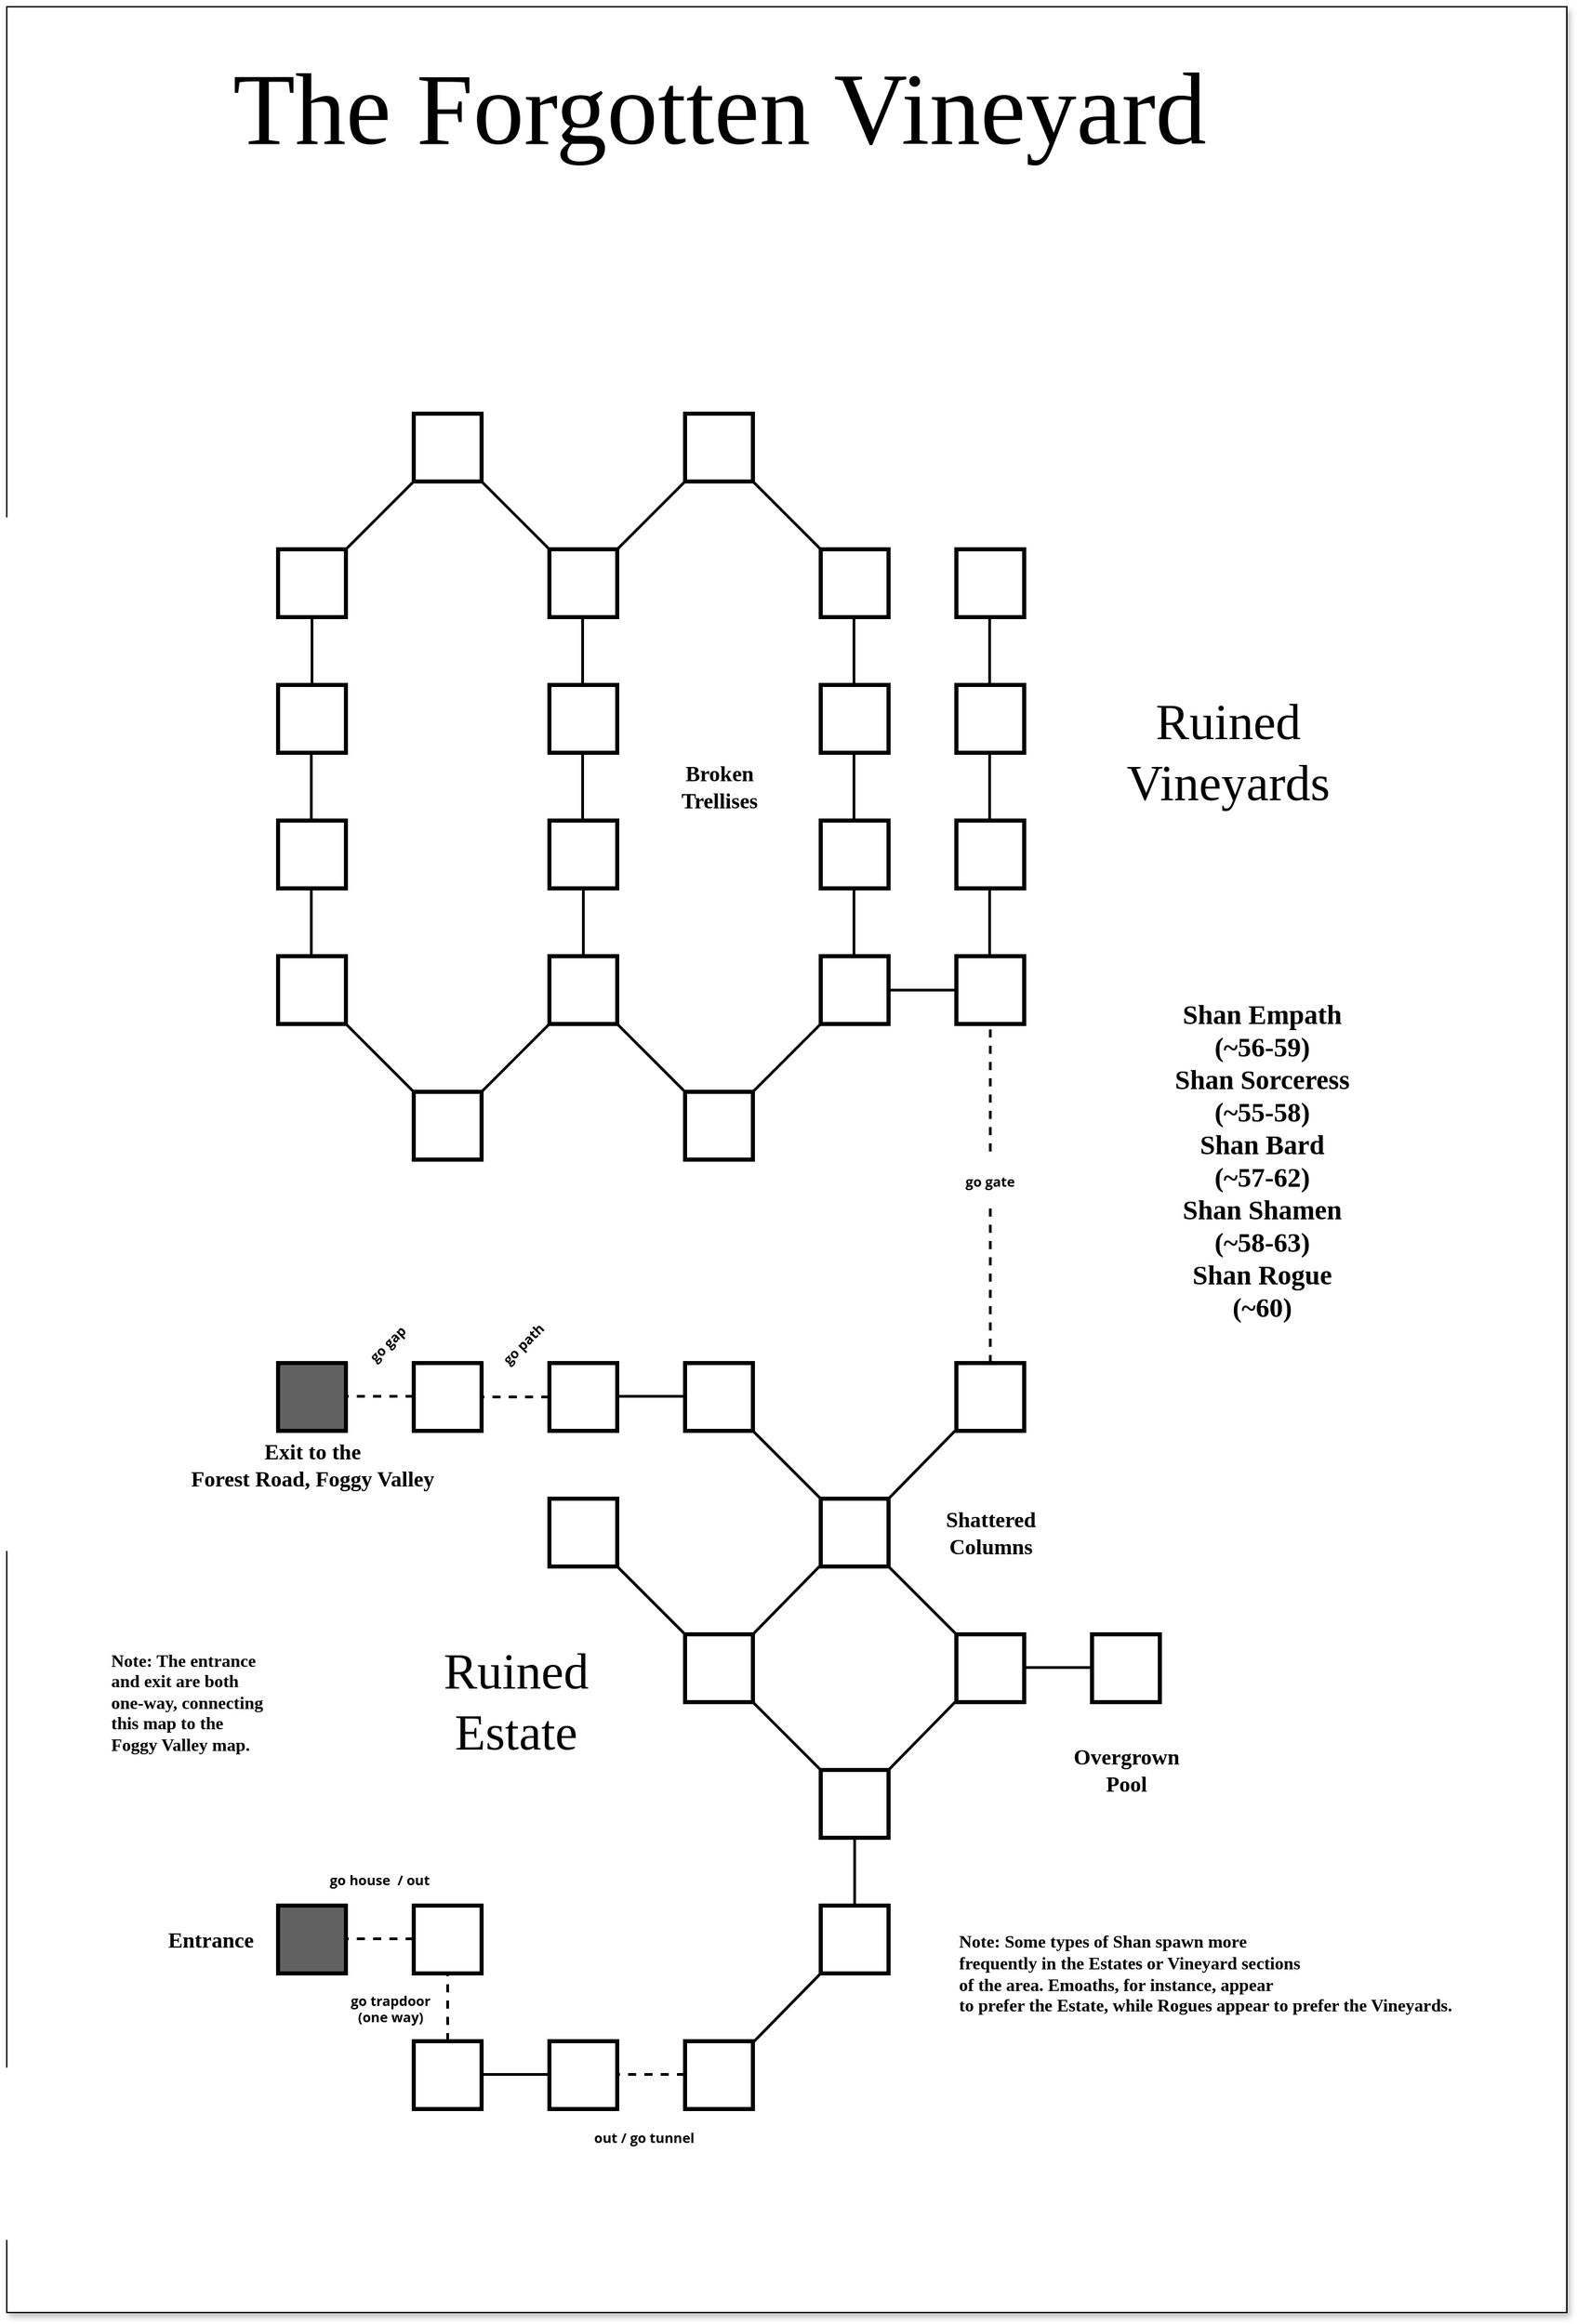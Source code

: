 <mxfile version="17.4.5" type="github" pages="2">
  <diagram id="bKO0ACsnTxshYdBSS-6p" name="50px Map">
    <mxGraphModel dx="1182" dy="764" grid="1" gridSize="10" guides="1" tooltips="1" connect="1" arrows="1" fold="1" page="1" pageScale="1" pageWidth="1250" pageHeight="900" math="0" shadow="0">
      <root>
        <mxCell id="0" />
        <mxCell id="1" parent="0" />
        <mxCell id="B9S961ER-fgioM-35oPw-1" value="" style="whiteSpace=wrap;html=1;strokeWidth=1;shadow=1;rounded=0;perimeterSpacing=0;sketch=0;" vertex="1" parent="1">
          <mxGeometry x="50" y="50" width="1150" height="1700" as="geometry" />
        </mxCell>
        <mxCell id="kn24MXPNnqRFbUF0o3a1-1" value="Map Layer" parent="0" />
        <mxCell id="CVCk12bbjDqfIPEQQa69-1" value="" style="whiteSpace=wrap;html=1;aspect=fixed;strokeWidth=3;" vertex="1" parent="kn24MXPNnqRFbUF0o3a1-1">
          <mxGeometry x="350" y="350" width="50" height="50" as="geometry" />
        </mxCell>
        <mxCell id="CVCk12bbjDqfIPEQQa69-2" value="" style="whiteSpace=wrap;html=1;aspect=fixed;strokeWidth=3;" vertex="1" parent="kn24MXPNnqRFbUF0o3a1-1">
          <mxGeometry x="250" y="450" width="50" height="50" as="geometry" />
        </mxCell>
        <mxCell id="CVCk12bbjDqfIPEQQa69-3" value="" style="whiteSpace=wrap;html=1;aspect=fixed;strokeWidth=3;" vertex="1" parent="kn24MXPNnqRFbUF0o3a1-1">
          <mxGeometry x="450" y="450" width="50" height="50" as="geometry" />
        </mxCell>
        <mxCell id="CVCk12bbjDqfIPEQQa69-4" value="" style="whiteSpace=wrap;html=1;aspect=fixed;strokeWidth=3;" vertex="1" parent="kn24MXPNnqRFbUF0o3a1-1">
          <mxGeometry x="250" y="550" width="50" height="50" as="geometry" />
        </mxCell>
        <mxCell id="CVCk12bbjDqfIPEQQa69-5" value="" style="whiteSpace=wrap;html=1;aspect=fixed;strokeWidth=3;" vertex="1" parent="kn24MXPNnqRFbUF0o3a1-1">
          <mxGeometry x="250" y="650" width="50" height="50" as="geometry" />
        </mxCell>
        <mxCell id="CVCk12bbjDqfIPEQQa69-6" value="" style="whiteSpace=wrap;html=1;aspect=fixed;strokeWidth=3;" vertex="1" parent="kn24MXPNnqRFbUF0o3a1-1">
          <mxGeometry x="250" y="750" width="50" height="50" as="geometry" />
        </mxCell>
        <mxCell id="CVCk12bbjDqfIPEQQa69-7" value="" style="whiteSpace=wrap;html=1;aspect=fixed;strokeWidth=3;" vertex="1" parent="kn24MXPNnqRFbUF0o3a1-1">
          <mxGeometry x="450" y="550" width="50" height="50" as="geometry" />
        </mxCell>
        <mxCell id="CVCk12bbjDqfIPEQQa69-8" value="" style="whiteSpace=wrap;html=1;aspect=fixed;strokeWidth=3;" vertex="1" parent="kn24MXPNnqRFbUF0o3a1-1">
          <mxGeometry x="450" y="650" width="50" height="50" as="geometry" />
        </mxCell>
        <mxCell id="CVCk12bbjDqfIPEQQa69-9" value="" style="whiteSpace=wrap;html=1;aspect=fixed;strokeWidth=3;" vertex="1" parent="kn24MXPNnqRFbUF0o3a1-1">
          <mxGeometry x="450" y="750" width="50" height="50" as="geometry" />
        </mxCell>
        <mxCell id="CVCk12bbjDqfIPEQQa69-10" value="" style="whiteSpace=wrap;html=1;aspect=fixed;strokeWidth=3;" vertex="1" parent="kn24MXPNnqRFbUF0o3a1-1">
          <mxGeometry x="350" y="850" width="50" height="50" as="geometry" />
        </mxCell>
        <mxCell id="CVCk12bbjDqfIPEQQa69-11" value="" style="whiteSpace=wrap;html=1;aspect=fixed;strokeWidth=3;" vertex="1" parent="kn24MXPNnqRFbUF0o3a1-1">
          <mxGeometry x="550" y="350" width="50" height="50" as="geometry" />
        </mxCell>
        <mxCell id="CVCk12bbjDqfIPEQQa69-12" value="" style="whiteSpace=wrap;html=1;aspect=fixed;strokeWidth=3;" vertex="1" parent="kn24MXPNnqRFbUF0o3a1-1">
          <mxGeometry x="650" y="450" width="50" height="50" as="geometry" />
        </mxCell>
        <mxCell id="CVCk12bbjDqfIPEQQa69-13" value="" style="whiteSpace=wrap;html=1;aspect=fixed;strokeWidth=3;" vertex="1" parent="kn24MXPNnqRFbUF0o3a1-1">
          <mxGeometry x="650" y="550" width="50" height="50" as="geometry" />
        </mxCell>
        <mxCell id="CVCk12bbjDqfIPEQQa69-14" value="" style="whiteSpace=wrap;html=1;aspect=fixed;strokeWidth=3;" vertex="1" parent="kn24MXPNnqRFbUF0o3a1-1">
          <mxGeometry x="650" y="650" width="50" height="50" as="geometry" />
        </mxCell>
        <mxCell id="CVCk12bbjDqfIPEQQa69-15" value="" style="whiteSpace=wrap;html=1;aspect=fixed;strokeWidth=3;" vertex="1" parent="kn24MXPNnqRFbUF0o3a1-1">
          <mxGeometry x="650" y="750" width="50" height="50" as="geometry" />
        </mxCell>
        <mxCell id="CVCk12bbjDqfIPEQQa69-16" value="" style="whiteSpace=wrap;html=1;aspect=fixed;strokeWidth=3;" vertex="1" parent="kn24MXPNnqRFbUF0o3a1-1">
          <mxGeometry x="550" y="850" width="50" height="50" as="geometry" />
        </mxCell>
        <mxCell id="CVCk12bbjDqfIPEQQa69-17" value="" style="whiteSpace=wrap;html=1;aspect=fixed;strokeWidth=3;" vertex="1" parent="kn24MXPNnqRFbUF0o3a1-1">
          <mxGeometry x="750" y="450" width="50" height="50" as="geometry" />
        </mxCell>
        <mxCell id="CVCk12bbjDqfIPEQQa69-18" value="" style="whiteSpace=wrap;html=1;aspect=fixed;strokeWidth=3;" vertex="1" parent="kn24MXPNnqRFbUF0o3a1-1">
          <mxGeometry x="750" y="550" width="50" height="50" as="geometry" />
        </mxCell>
        <mxCell id="CVCk12bbjDqfIPEQQa69-19" value="" style="whiteSpace=wrap;html=1;aspect=fixed;strokeWidth=3;" vertex="1" parent="kn24MXPNnqRFbUF0o3a1-1">
          <mxGeometry x="750" y="650" width="50" height="50" as="geometry" />
        </mxCell>
        <mxCell id="CVCk12bbjDqfIPEQQa69-20" value="" style="whiteSpace=wrap;html=1;aspect=fixed;strokeWidth=3;" vertex="1" parent="kn24MXPNnqRFbUF0o3a1-1">
          <mxGeometry x="750" y="750" width="50" height="50" as="geometry" />
        </mxCell>
        <mxCell id="CVCk12bbjDqfIPEQQa69-21" value="" style="endArrow=none;html=1;rounded=0;entryX=0.5;entryY=1;entryDx=0;entryDy=0;exitX=0.5;exitY=0;exitDx=0;exitDy=0;strokeWidth=2;" edge="1" parent="kn24MXPNnqRFbUF0o3a1-1" source="CVCk12bbjDqfIPEQQa69-4" target="CVCk12bbjDqfIPEQQa69-2">
          <mxGeometry width="50" height="50" relative="1" as="geometry">
            <mxPoint x="350" y="650" as="sourcePoint" />
            <mxPoint x="400" y="600" as="targetPoint" />
          </mxGeometry>
        </mxCell>
        <mxCell id="CVCk12bbjDqfIPEQQa69-22" value="" style="endArrow=none;html=1;rounded=0;entryX=0;entryY=1;entryDx=0;entryDy=0;exitX=1;exitY=0;exitDx=0;exitDy=0;strokeWidth=2;" edge="1" parent="kn24MXPNnqRFbUF0o3a1-1" source="CVCk12bbjDqfIPEQQa69-2" target="CVCk12bbjDqfIPEQQa69-1">
          <mxGeometry width="50" height="50" relative="1" as="geometry">
            <mxPoint x="325" y="600" as="sourcePoint" />
            <mxPoint x="325" y="550" as="targetPoint" />
          </mxGeometry>
        </mxCell>
        <mxCell id="CVCk12bbjDqfIPEQQa69-23" value="" style="endArrow=none;html=1;rounded=0;entryX=1;entryY=1;entryDx=0;entryDy=0;exitX=0;exitY=0;exitDx=0;exitDy=0;strokeWidth=2;" edge="1" parent="kn24MXPNnqRFbUF0o3a1-1" source="CVCk12bbjDqfIPEQQa69-3" target="CVCk12bbjDqfIPEQQa69-1">
          <mxGeometry width="50" height="50" relative="1" as="geometry">
            <mxPoint x="375" y="650" as="sourcePoint" />
            <mxPoint x="375" y="600" as="targetPoint" />
          </mxGeometry>
        </mxCell>
        <mxCell id="CVCk12bbjDqfIPEQQa69-24" value="" style="endArrow=none;html=1;rounded=0;entryX=0.5;entryY=1;entryDx=0;entryDy=0;exitX=0.5;exitY=0;exitDx=0;exitDy=0;strokeWidth=2;" edge="1" parent="kn24MXPNnqRFbUF0o3a1-1">
          <mxGeometry width="50" height="50" relative="1" as="geometry">
            <mxPoint x="274.5" y="650" as="sourcePoint" />
            <mxPoint x="274.5" y="600" as="targetPoint" />
          </mxGeometry>
        </mxCell>
        <mxCell id="CVCk12bbjDqfIPEQQa69-25" value="" style="endArrow=none;html=1;rounded=0;entryX=0.5;entryY=1;entryDx=0;entryDy=0;exitX=0.5;exitY=0;exitDx=0;exitDy=0;strokeWidth=2;" edge="1" parent="kn24MXPNnqRFbUF0o3a1-1">
          <mxGeometry width="50" height="50" relative="1" as="geometry">
            <mxPoint x="274.5" y="750" as="sourcePoint" />
            <mxPoint x="274.5" y="700" as="targetPoint" />
          </mxGeometry>
        </mxCell>
        <mxCell id="CVCk12bbjDqfIPEQQa69-26" value="" style="endArrow=none;html=1;rounded=0;entryX=0.5;entryY=1;entryDx=0;entryDy=0;exitX=0.5;exitY=0;exitDx=0;exitDy=0;strokeWidth=2;" edge="1" parent="kn24MXPNnqRFbUF0o3a1-1">
          <mxGeometry width="50" height="50" relative="1" as="geometry">
            <mxPoint x="474.5" y="550" as="sourcePoint" />
            <mxPoint x="474.5" y="500" as="targetPoint" />
          </mxGeometry>
        </mxCell>
        <mxCell id="CVCk12bbjDqfIPEQQa69-27" value="" style="endArrow=none;html=1;rounded=0;entryX=0.5;entryY=1;entryDx=0;entryDy=0;exitX=0.5;exitY=0;exitDx=0;exitDy=0;strokeWidth=2;" edge="1" parent="kn24MXPNnqRFbUF0o3a1-1">
          <mxGeometry width="50" height="50" relative="1" as="geometry">
            <mxPoint x="475" y="750" as="sourcePoint" />
            <mxPoint x="475" y="700" as="targetPoint" />
          </mxGeometry>
        </mxCell>
        <mxCell id="CVCk12bbjDqfIPEQQa69-28" value="" style="endArrow=none;html=1;rounded=0;entryX=0.5;entryY=1;entryDx=0;entryDy=0;exitX=0.5;exitY=0;exitDx=0;exitDy=0;strokeWidth=2;" edge="1" parent="kn24MXPNnqRFbUF0o3a1-1">
          <mxGeometry width="50" height="50" relative="1" as="geometry">
            <mxPoint x="474.5" y="650" as="sourcePoint" />
            <mxPoint x="474.5" y="600" as="targetPoint" />
          </mxGeometry>
        </mxCell>
        <mxCell id="CVCk12bbjDqfIPEQQa69-29" value="" style="endArrow=none;html=1;rounded=0;entryX=0.5;entryY=1;entryDx=0;entryDy=0;exitX=0.5;exitY=0;exitDx=0;exitDy=0;strokeWidth=2;" edge="1" parent="kn24MXPNnqRFbUF0o3a1-1">
          <mxGeometry width="50" height="50" relative="1" as="geometry">
            <mxPoint x="674.5" y="750" as="sourcePoint" />
            <mxPoint x="674.5" y="700" as="targetPoint" />
          </mxGeometry>
        </mxCell>
        <mxCell id="CVCk12bbjDqfIPEQQa69-30" value="" style="endArrow=none;html=1;rounded=0;entryX=0.5;entryY=1;entryDx=0;entryDy=0;exitX=0.5;exitY=0;exitDx=0;exitDy=0;strokeWidth=2;" edge="1" parent="kn24MXPNnqRFbUF0o3a1-1">
          <mxGeometry width="50" height="50" relative="1" as="geometry">
            <mxPoint x="774.5" y="750" as="sourcePoint" />
            <mxPoint x="774.5" y="700" as="targetPoint" />
          </mxGeometry>
        </mxCell>
        <mxCell id="CVCk12bbjDqfIPEQQa69-31" value="" style="endArrow=none;html=1;rounded=0;entryX=0.5;entryY=1;entryDx=0;entryDy=0;exitX=0.5;exitY=0;exitDx=0;exitDy=0;strokeWidth=2;" edge="1" parent="kn24MXPNnqRFbUF0o3a1-1">
          <mxGeometry width="50" height="50" relative="1" as="geometry">
            <mxPoint x="674.5" y="650" as="sourcePoint" />
            <mxPoint x="674.5" y="600" as="targetPoint" />
          </mxGeometry>
        </mxCell>
        <mxCell id="CVCk12bbjDqfIPEQQa69-32" value="" style="endArrow=none;html=1;rounded=0;entryX=0.5;entryY=1;entryDx=0;entryDy=0;exitX=0.5;exitY=0;exitDx=0;exitDy=0;strokeWidth=2;" edge="1" parent="kn24MXPNnqRFbUF0o3a1-1">
          <mxGeometry width="50" height="50" relative="1" as="geometry">
            <mxPoint x="774.5" y="650" as="sourcePoint" />
            <mxPoint x="774.5" y="600" as="targetPoint" />
          </mxGeometry>
        </mxCell>
        <mxCell id="CVCk12bbjDqfIPEQQa69-33" value="" style="endArrow=none;html=1;rounded=0;entryX=0.5;entryY=1;entryDx=0;entryDy=0;exitX=0.5;exitY=0;exitDx=0;exitDy=0;strokeWidth=2;" edge="1" parent="kn24MXPNnqRFbUF0o3a1-1">
          <mxGeometry width="50" height="50" relative="1" as="geometry">
            <mxPoint x="774.5" y="550" as="sourcePoint" />
            <mxPoint x="774.5" y="500" as="targetPoint" />
          </mxGeometry>
        </mxCell>
        <mxCell id="CVCk12bbjDqfIPEQQa69-34" value="" style="endArrow=none;html=1;rounded=0;entryX=0.5;entryY=1;entryDx=0;entryDy=0;exitX=0.5;exitY=0;exitDx=0;exitDy=0;strokeWidth=2;" edge="1" parent="kn24MXPNnqRFbUF0o3a1-1">
          <mxGeometry width="50" height="50" relative="1" as="geometry">
            <mxPoint x="674.5" y="550" as="sourcePoint" />
            <mxPoint x="674.5" y="500" as="targetPoint" />
          </mxGeometry>
        </mxCell>
        <mxCell id="CVCk12bbjDqfIPEQQa69-35" value="" style="endArrow=none;html=1;rounded=0;entryX=1;entryY=1;entryDx=0;entryDy=0;exitX=0;exitY=0;exitDx=0;exitDy=0;strokeWidth=2;" edge="1" parent="kn24MXPNnqRFbUF0o3a1-1">
          <mxGeometry width="50" height="50" relative="1" as="geometry">
            <mxPoint x="650" y="450" as="sourcePoint" />
            <mxPoint x="600" y="400" as="targetPoint" />
          </mxGeometry>
        </mxCell>
        <mxCell id="CVCk12bbjDqfIPEQQa69-36" value="" style="endArrow=none;html=1;rounded=0;entryX=0;entryY=1;entryDx=0;entryDy=0;exitX=1;exitY=0;exitDx=0;exitDy=0;strokeWidth=2;" edge="1" parent="kn24MXPNnqRFbUF0o3a1-1">
          <mxGeometry width="50" height="50" relative="1" as="geometry">
            <mxPoint x="500" y="450" as="sourcePoint" />
            <mxPoint x="550" y="400" as="targetPoint" />
          </mxGeometry>
        </mxCell>
        <mxCell id="CVCk12bbjDqfIPEQQa69-37" value="" style="endArrow=none;html=1;rounded=0;entryX=0;entryY=1;entryDx=0;entryDy=0;exitX=1;exitY=0;exitDx=0;exitDy=0;strokeWidth=2;" edge="1" parent="kn24MXPNnqRFbUF0o3a1-1">
          <mxGeometry width="50" height="50" relative="1" as="geometry">
            <mxPoint x="400" y="850" as="sourcePoint" />
            <mxPoint x="450" y="800" as="targetPoint" />
          </mxGeometry>
        </mxCell>
        <mxCell id="CVCk12bbjDqfIPEQQa69-38" value="" style="endArrow=none;html=1;rounded=0;entryX=0;entryY=1;entryDx=0;entryDy=0;exitX=1;exitY=0;exitDx=0;exitDy=0;strokeWidth=2;" edge="1" parent="kn24MXPNnqRFbUF0o3a1-1">
          <mxGeometry width="50" height="50" relative="1" as="geometry">
            <mxPoint x="600" y="850" as="sourcePoint" />
            <mxPoint x="650" y="800" as="targetPoint" />
          </mxGeometry>
        </mxCell>
        <mxCell id="CVCk12bbjDqfIPEQQa69-39" value="" style="endArrow=none;html=1;rounded=0;entryX=1;entryY=1;entryDx=0;entryDy=0;exitX=0;exitY=0;exitDx=0;exitDy=0;strokeWidth=2;" edge="1" parent="kn24MXPNnqRFbUF0o3a1-1">
          <mxGeometry width="50" height="50" relative="1" as="geometry">
            <mxPoint x="350" y="850" as="sourcePoint" />
            <mxPoint x="300" y="800" as="targetPoint" />
          </mxGeometry>
        </mxCell>
        <mxCell id="CVCk12bbjDqfIPEQQa69-40" value="" style="endArrow=none;html=1;rounded=0;entryX=1;entryY=1;entryDx=0;entryDy=0;exitX=0;exitY=0;exitDx=0;exitDy=0;strokeWidth=2;" edge="1" parent="kn24MXPNnqRFbUF0o3a1-1">
          <mxGeometry width="50" height="50" relative="1" as="geometry">
            <mxPoint x="550" y="850" as="sourcePoint" />
            <mxPoint x="500" y="800" as="targetPoint" />
          </mxGeometry>
        </mxCell>
        <mxCell id="CVCk12bbjDqfIPEQQa69-41" value="" style="endArrow=none;html=1;rounded=0;entryX=1;entryY=0.5;entryDx=0;entryDy=0;exitX=0;exitY=0.5;exitDx=0;exitDy=0;strokeWidth=2;" edge="1" parent="kn24MXPNnqRFbUF0o3a1-1" source="CVCk12bbjDqfIPEQQa69-20" target="CVCk12bbjDqfIPEQQa69-15">
          <mxGeometry width="50" height="50" relative="1" as="geometry">
            <mxPoint x="800" y="600" as="sourcePoint" />
            <mxPoint x="750" y="550" as="targetPoint" />
          </mxGeometry>
        </mxCell>
        <mxCell id="CVCk12bbjDqfIPEQQa69-42" value="" style="endArrow=none;dashed=1;html=1;rounded=0;strokeWidth=2;entryX=0.5;entryY=1;entryDx=0;entryDy=0;exitX=0.5;exitY=0;exitDx=0;exitDy=0;" edge="1" parent="kn24MXPNnqRFbUF0o3a1-1" source="CVCk12bbjDqfIPEQQa69-43" target="CVCk12bbjDqfIPEQQa69-20">
          <mxGeometry width="50" height="50" relative="1" as="geometry">
            <mxPoint x="775" y="950" as="sourcePoint" />
            <mxPoint x="600" y="900" as="targetPoint" />
          </mxGeometry>
        </mxCell>
        <mxCell id="CVCk12bbjDqfIPEQQa69-43" value="" style="whiteSpace=wrap;html=1;aspect=fixed;strokeWidth=3;" vertex="1" parent="kn24MXPNnqRFbUF0o3a1-1">
          <mxGeometry x="750" y="1050" width="50" height="50" as="geometry" />
        </mxCell>
        <mxCell id="CVCk12bbjDqfIPEQQa69-44" value="" style="whiteSpace=wrap;html=1;aspect=fixed;strokeWidth=3;" vertex="1" parent="kn24MXPNnqRFbUF0o3a1-1">
          <mxGeometry x="350" y="1050" width="50" height="50" as="geometry" />
        </mxCell>
        <mxCell id="CVCk12bbjDqfIPEQQa69-45" value="" style="whiteSpace=wrap;html=1;aspect=fixed;strokeWidth=3;" vertex="1" parent="kn24MXPNnqRFbUF0o3a1-1">
          <mxGeometry x="550" y="1050" width="50" height="50" as="geometry" />
        </mxCell>
        <mxCell id="CVCk12bbjDqfIPEQQa69-46" value="" style="whiteSpace=wrap;html=1;aspect=fixed;strokeWidth=3;" vertex="1" parent="kn24MXPNnqRFbUF0o3a1-1">
          <mxGeometry x="450" y="1050" width="50" height="50" as="geometry" />
        </mxCell>
        <mxCell id="CVCk12bbjDqfIPEQQa69-47" value="" style="whiteSpace=wrap;html=1;aspect=fixed;strokeWidth=3;" vertex="1" parent="kn24MXPNnqRFbUF0o3a1-1">
          <mxGeometry x="450" y="1150" width="50" height="50" as="geometry" />
        </mxCell>
        <mxCell id="CVCk12bbjDqfIPEQQa69-48" value="" style="whiteSpace=wrap;html=1;aspect=fixed;strokeWidth=3;" vertex="1" parent="kn24MXPNnqRFbUF0o3a1-1">
          <mxGeometry x="550" y="1250" width="50" height="50" as="geometry" />
        </mxCell>
        <mxCell id="CVCk12bbjDqfIPEQQa69-49" value="" style="whiteSpace=wrap;html=1;aspect=fixed;strokeWidth=3;" vertex="1" parent="kn24MXPNnqRFbUF0o3a1-1">
          <mxGeometry x="650" y="1150" width="50" height="50" as="geometry" />
        </mxCell>
        <mxCell id="CVCk12bbjDqfIPEQQa69-50" value="" style="whiteSpace=wrap;html=1;aspect=fixed;strokeWidth=3;" vertex="1" parent="kn24MXPNnqRFbUF0o3a1-1">
          <mxGeometry x="750" y="1250" width="50" height="50" as="geometry" />
        </mxCell>
        <mxCell id="CVCk12bbjDqfIPEQQa69-51" value="" style="whiteSpace=wrap;html=1;aspect=fixed;strokeWidth=3;" vertex="1" parent="kn24MXPNnqRFbUF0o3a1-1">
          <mxGeometry x="850" y="1250" width="50" height="50" as="geometry" />
        </mxCell>
        <mxCell id="CVCk12bbjDqfIPEQQa69-52" value="" style="whiteSpace=wrap;html=1;aspect=fixed;strokeWidth=3;" vertex="1" parent="kn24MXPNnqRFbUF0o3a1-1">
          <mxGeometry x="650" y="1350" width="50" height="50" as="geometry" />
        </mxCell>
        <mxCell id="CVCk12bbjDqfIPEQQa69-53" value="" style="whiteSpace=wrap;html=1;aspect=fixed;strokeWidth=3;" vertex="1" parent="kn24MXPNnqRFbUF0o3a1-1">
          <mxGeometry x="650" y="1450" width="50" height="50" as="geometry" />
        </mxCell>
        <mxCell id="CVCk12bbjDqfIPEQQa69-54" value="" style="whiteSpace=wrap;html=1;aspect=fixed;strokeWidth=3;" vertex="1" parent="kn24MXPNnqRFbUF0o3a1-1">
          <mxGeometry x="550" y="1550" width="50" height="50" as="geometry" />
        </mxCell>
        <mxCell id="CVCk12bbjDqfIPEQQa69-55" value="" style="whiteSpace=wrap;html=1;aspect=fixed;strokeWidth=3;" vertex="1" parent="kn24MXPNnqRFbUF0o3a1-1">
          <mxGeometry x="450" y="1550" width="50" height="50" as="geometry" />
        </mxCell>
        <mxCell id="CVCk12bbjDqfIPEQQa69-56" value="" style="whiteSpace=wrap;html=1;aspect=fixed;strokeWidth=3;" vertex="1" parent="kn24MXPNnqRFbUF0o3a1-1">
          <mxGeometry x="350" y="1550" width="50" height="50" as="geometry" />
        </mxCell>
        <mxCell id="CVCk12bbjDqfIPEQQa69-57" value="" style="whiteSpace=wrap;html=1;aspect=fixed;strokeWidth=3;" vertex="1" parent="kn24MXPNnqRFbUF0o3a1-1">
          <mxGeometry x="350" y="1450" width="50" height="50" as="geometry" />
        </mxCell>
        <mxCell id="CVCk12bbjDqfIPEQQa69-58" value="" style="whiteSpace=wrap;html=1;aspect=fixed;strokeWidth=3;fillColor=#616161;" vertex="1" parent="kn24MXPNnqRFbUF0o3a1-1">
          <mxGeometry x="250" y="1450" width="50" height="50" as="geometry" />
        </mxCell>
        <mxCell id="CVCk12bbjDqfIPEQQa69-59" value="" style="whiteSpace=wrap;html=1;aspect=fixed;strokeWidth=3;fillColor=#616161;" vertex="1" parent="kn24MXPNnqRFbUF0o3a1-1">
          <mxGeometry x="250" y="1050" width="50" height="50" as="geometry" />
        </mxCell>
        <mxCell id="CVCk12bbjDqfIPEQQa69-60" value="" style="endArrow=none;html=1;rounded=0;entryX=0.5;entryY=1;entryDx=0;entryDy=0;exitX=1;exitY=0;exitDx=0;exitDy=0;strokeWidth=2;" edge="1" parent="kn24MXPNnqRFbUF0o3a1-1" source="CVCk12bbjDqfIPEQQa69-49">
          <mxGeometry width="50" height="50" relative="1" as="geometry">
            <mxPoint x="749" y="1150" as="sourcePoint" />
            <mxPoint x="749" y="1100" as="targetPoint" />
          </mxGeometry>
        </mxCell>
        <mxCell id="CVCk12bbjDqfIPEQQa69-61" value="" style="endArrow=none;html=1;rounded=0;exitX=1;exitY=0;exitDx=0;exitDy=0;strokeWidth=2;" edge="1" parent="kn24MXPNnqRFbUF0o3a1-1">
          <mxGeometry width="50" height="50" relative="1" as="geometry">
            <mxPoint x="600" y="1250" as="sourcePoint" />
            <mxPoint x="649" y="1200" as="targetPoint" />
          </mxGeometry>
        </mxCell>
        <mxCell id="CVCk12bbjDqfIPEQQa69-62" value="" style="endArrow=none;html=1;rounded=0;entryX=1;entryY=1;entryDx=0;entryDy=0;exitX=0;exitY=0;exitDx=0;exitDy=0;strokeWidth=2;" edge="1" parent="kn24MXPNnqRFbUF0o3a1-1" source="CVCk12bbjDqfIPEQQa69-50" target="CVCk12bbjDqfIPEQQa69-49">
          <mxGeometry width="50" height="50" relative="1" as="geometry">
            <mxPoint x="800" y="1250" as="sourcePoint" />
            <mxPoint x="849" y="1200" as="targetPoint" />
          </mxGeometry>
        </mxCell>
        <mxCell id="CVCk12bbjDqfIPEQQa69-63" value="" style="endArrow=none;html=1;rounded=0;entryX=1;entryY=1;entryDx=0;entryDy=0;exitX=0;exitY=0;exitDx=0;exitDy=0;strokeWidth=2;" edge="1" parent="kn24MXPNnqRFbUF0o3a1-1">
          <mxGeometry width="50" height="50" relative="1" as="geometry">
            <mxPoint x="650" y="1150" as="sourcePoint" />
            <mxPoint x="600" y="1100" as="targetPoint" />
            <Array as="points">
              <mxPoint x="600" y="1100" />
            </Array>
          </mxGeometry>
        </mxCell>
        <mxCell id="CVCk12bbjDqfIPEQQa69-64" value="" style="endArrow=none;html=1;rounded=0;entryX=1;entryY=1;entryDx=0;entryDy=0;exitX=0;exitY=0;exitDx=0;exitDy=0;strokeWidth=2;" edge="1" parent="kn24MXPNnqRFbUF0o3a1-1">
          <mxGeometry width="50" height="50" relative="1" as="geometry">
            <mxPoint x="550" y="1250" as="sourcePoint" />
            <mxPoint x="500" y="1200" as="targetPoint" />
            <Array as="points">
              <mxPoint x="500" y="1200" />
            </Array>
          </mxGeometry>
        </mxCell>
        <mxCell id="CVCk12bbjDqfIPEQQa69-65" value="" style="endArrow=none;html=1;rounded=0;entryX=1;entryY=1;entryDx=0;entryDy=0;exitX=0;exitY=0;exitDx=0;exitDy=0;strokeWidth=2;" edge="1" parent="kn24MXPNnqRFbUF0o3a1-1">
          <mxGeometry width="50" height="50" relative="1" as="geometry">
            <mxPoint x="650" y="1350" as="sourcePoint" />
            <mxPoint x="600" y="1300" as="targetPoint" />
            <Array as="points">
              <mxPoint x="600" y="1300" />
            </Array>
          </mxGeometry>
        </mxCell>
        <mxCell id="CVCk12bbjDqfIPEQQa69-66" value="" style="endArrow=none;html=1;rounded=0;exitX=1;exitY=0;exitDx=0;exitDy=0;strokeWidth=2;" edge="1" parent="kn24MXPNnqRFbUF0o3a1-1">
          <mxGeometry width="50" height="50" relative="1" as="geometry">
            <mxPoint x="700" y="1350" as="sourcePoint" />
            <mxPoint x="749" y="1300" as="targetPoint" />
          </mxGeometry>
        </mxCell>
        <mxCell id="CVCk12bbjDqfIPEQQa69-67" value="" style="endArrow=none;html=1;rounded=0;entryX=1;entryY=0.5;entryDx=0;entryDy=0;exitX=0;exitY=0.5;exitDx=0;exitDy=0;strokeWidth=2;" edge="1" parent="kn24MXPNnqRFbUF0o3a1-1">
          <mxGeometry width="50" height="50" relative="1" as="geometry">
            <mxPoint x="850" y="1274.5" as="sourcePoint" />
            <mxPoint x="800" y="1274.5" as="targetPoint" />
          </mxGeometry>
        </mxCell>
        <mxCell id="CVCk12bbjDqfIPEQQa69-68" value="" style="endArrow=none;html=1;rounded=0;entryX=1;entryY=0.5;entryDx=0;entryDy=0;exitX=0;exitY=0.5;exitDx=0;exitDy=0;strokeWidth=2;" edge="1" parent="kn24MXPNnqRFbUF0o3a1-1">
          <mxGeometry width="50" height="50" relative="1" as="geometry">
            <mxPoint x="550" y="1074.5" as="sourcePoint" />
            <mxPoint x="500" y="1074.5" as="targetPoint" />
          </mxGeometry>
        </mxCell>
        <mxCell id="CVCk12bbjDqfIPEQQa69-69" value="" style="endArrow=none;html=1;rounded=0;entryX=0.5;entryY=0;entryDx=0;entryDy=0;exitX=0.5;exitY=1;exitDx=0;exitDy=0;strokeWidth=2;" edge="1" parent="kn24MXPNnqRFbUF0o3a1-1" source="CVCk12bbjDqfIPEQQa69-52" target="CVCk12bbjDqfIPEQQa69-53">
          <mxGeometry width="50" height="50" relative="1" as="geometry">
            <mxPoint x="450" y="1074.5" as="sourcePoint" />
            <mxPoint x="400" y="1074.5" as="targetPoint" />
          </mxGeometry>
        </mxCell>
        <mxCell id="CVCk12bbjDqfIPEQQa69-70" value="" style="endArrow=none;html=1;rounded=0;entryX=1;entryY=0.5;entryDx=0;entryDy=0;exitX=0;exitY=0.5;exitDx=0;exitDy=0;strokeWidth=2;" edge="1" parent="kn24MXPNnqRFbUF0o3a1-1">
          <mxGeometry width="50" height="50" relative="1" as="geometry">
            <mxPoint x="450" y="1574.5" as="sourcePoint" />
            <mxPoint x="400" y="1574.5" as="targetPoint" />
          </mxGeometry>
        </mxCell>
        <mxCell id="CVCk12bbjDqfIPEQQa69-71" value="" style="endArrow=none;dashed=1;html=1;rounded=0;strokeWidth=2;entryX=1;entryY=0.5;entryDx=0;entryDy=0;exitX=0;exitY=0.5;exitDx=0;exitDy=0;" edge="1" parent="kn24MXPNnqRFbUF0o3a1-1" source="CVCk12bbjDqfIPEQQa69-46" target="CVCk12bbjDqfIPEQQa69-44">
          <mxGeometry width="50" height="50" relative="1" as="geometry">
            <mxPoint x="825" y="1100" as="sourcePoint" />
            <mxPoint x="825" y="850" as="targetPoint" />
          </mxGeometry>
        </mxCell>
        <mxCell id="CVCk12bbjDqfIPEQQa69-72" value="" style="endArrow=none;dashed=1;html=1;rounded=0;strokeWidth=2;entryX=1;entryY=0.5;entryDx=0;entryDy=0;exitX=0;exitY=0.5;exitDx=0;exitDy=0;" edge="1" parent="kn24MXPNnqRFbUF0o3a1-1">
          <mxGeometry width="50" height="50" relative="1" as="geometry">
            <mxPoint x="350" y="1074.5" as="sourcePoint" />
            <mxPoint x="300" y="1074.5" as="targetPoint" />
          </mxGeometry>
        </mxCell>
        <mxCell id="CVCk12bbjDqfIPEQQa69-73" value="" style="endArrow=none;dashed=1;html=1;rounded=0;strokeWidth=2;entryX=1;entryY=0.5;entryDx=0;entryDy=0;exitX=0;exitY=0.5;exitDx=0;exitDy=0;" edge="1" parent="kn24MXPNnqRFbUF0o3a1-1">
          <mxGeometry width="50" height="50" relative="1" as="geometry">
            <mxPoint x="350" y="1474.5" as="sourcePoint" />
            <mxPoint x="300" y="1474.5" as="targetPoint" />
          </mxGeometry>
        </mxCell>
        <mxCell id="CVCk12bbjDqfIPEQQa69-74" value="" style="endArrow=none;dashed=1;html=1;rounded=0;strokeWidth=2;entryX=1;entryY=0.5;entryDx=0;entryDy=0;exitX=0;exitY=0.5;exitDx=0;exitDy=0;" edge="1" parent="kn24MXPNnqRFbUF0o3a1-1">
          <mxGeometry width="50" height="50" relative="1" as="geometry">
            <mxPoint x="550" y="1574.5" as="sourcePoint" />
            <mxPoint x="500" y="1574.5" as="targetPoint" />
          </mxGeometry>
        </mxCell>
        <mxCell id="CVCk12bbjDqfIPEQQa69-75" value="" style="endArrow=none;dashed=1;html=1;rounded=0;strokeWidth=2;entryX=0.5;entryY=1;entryDx=0;entryDy=0;exitX=0.5;exitY=0;exitDx=0;exitDy=0;" edge="1" parent="kn24MXPNnqRFbUF0o3a1-1" source="CVCk12bbjDqfIPEQQa69-56" target="CVCk12bbjDqfIPEQQa69-57">
          <mxGeometry width="50" height="50" relative="1" as="geometry">
            <mxPoint x="400" y="1524.5" as="sourcePoint" />
            <mxPoint x="350" y="1524.5" as="targetPoint" />
          </mxGeometry>
        </mxCell>
        <mxCell id="CVCk12bbjDqfIPEQQa69-76" value="" style="endArrow=none;html=1;rounded=0;exitX=1;exitY=0;exitDx=0;exitDy=0;strokeWidth=2;" edge="1" parent="kn24MXPNnqRFbUF0o3a1-1">
          <mxGeometry width="50" height="50" relative="1" as="geometry">
            <mxPoint x="601" y="1550" as="sourcePoint" />
            <mxPoint x="650" y="1500" as="targetPoint" />
          </mxGeometry>
        </mxCell>
        <mxCell id="kn24MXPNnqRFbUF0o3a1-2" value="Text Layer" parent="0" />
        <mxCell id="78ilT6jX3RqrSyc4uBtY-77" value="The Forgotten Vineyard" style="text;html=1;resizable=0;autosize=1;align=center;verticalAlign=middle;points=[];fillColor=none;strokeColor=none;rounded=0;shadow=1;sketch=0;fontFamily=Amarante;fontSource=https%3A%2F%2Ffonts.googleapis.com%2Fcss%3Ffamily%3DAmarante;fontSize=75;fontStyle=0" vertex="1" parent="kn24MXPNnqRFbUF0o3a1-2">
          <mxGeometry x="175" y="75" width="800" height="100" as="geometry" />
        </mxCell>
        <mxCell id="78ilT6jX3RqrSyc4uBtY-78" value="Ruined&lt;br&gt;Vineyards" style="text;html=1;resizable=0;autosize=1;align=center;verticalAlign=middle;points=[];fillColor=none;strokeColor=none;rounded=0;shadow=1;sketch=0;fontFamily=Amarante;fontSource=https%3A%2F%2Ffonts.googleapis.com%2Fcss%3Ffamily%3DAmarante;fontSize=37;" vertex="1" parent="kn24MXPNnqRFbUF0o3a1-2">
          <mxGeometry x="850" y="550" width="200" height="100" as="geometry" />
        </mxCell>
        <mxCell id="78ilT6jX3RqrSyc4uBtY-79" value="Ruined&lt;br&gt;Estate" style="text;html=1;resizable=0;autosize=1;align=center;verticalAlign=middle;points=[];fillColor=none;strokeColor=none;rounded=0;shadow=1;sketch=0;fontFamily=Amarante;fontSource=https%3A%2F%2Ffonts.googleapis.com%2Fcss%3Ffamily%3DAmarante;fontSize=37;" vertex="1" parent="kn24MXPNnqRFbUF0o3a1-2">
          <mxGeometry x="350" y="1250" width="150" height="100" as="geometry" />
        </mxCell>
        <mxCell id="78ilT6jX3RqrSyc4uBtY-80" value="Broken&lt;br&gt;Trellises" style="text;html=1;resizable=0;autosize=1;align=center;verticalAlign=middle;points=[];fillColor=none;strokeColor=none;rounded=0;shadow=1;sketch=0;fontFamily=Macondo;fontSource=https%3A%2F%2Ffonts.googleapis.com%2Fcss%3Ffamily%3DMacondo;fontSize=16;fontStyle=1" vertex="1" parent="kn24MXPNnqRFbUF0o3a1-2">
          <mxGeometry x="525" y="600" width="100" height="50" as="geometry" />
        </mxCell>
        <mxCell id="78ilT6jX3RqrSyc4uBtY-81" value="Shattered&lt;br&gt;Columns" style="text;html=1;resizable=0;autosize=1;align=center;verticalAlign=middle;points=[];fillColor=none;strokeColor=none;rounded=0;shadow=1;sketch=0;fontFamily=Macondo;fontSource=https%3A%2F%2Ffonts.googleapis.com%2Fcss%3Ffamily%3DMacondo;fontSize=16;fontStyle=1" vertex="1" parent="kn24MXPNnqRFbUF0o3a1-2">
          <mxGeometry x="725" y="1150" width="100" height="50" as="geometry" />
        </mxCell>
        <mxCell id="78ilT6jX3RqrSyc4uBtY-82" value="Overgrown&lt;br&gt;Pool" style="text;html=1;resizable=0;autosize=1;align=center;verticalAlign=middle;points=[];fillColor=none;strokeColor=none;rounded=0;shadow=1;sketch=0;fontFamily=Macondo;fontSource=https%3A%2F%2Ffonts.googleapis.com%2Fcss%3Ffamily%3DMacondo;fontSize=16;fontStyle=1" vertex="1" parent="kn24MXPNnqRFbUF0o3a1-2">
          <mxGeometry x="825" y="1325" width="100" height="50" as="geometry" />
        </mxCell>
        <mxCell id="78ilT6jX3RqrSyc4uBtY-83" value="Entrance" style="text;html=1;resizable=0;autosize=1;align=center;verticalAlign=middle;points=[];fillColor=none;strokeColor=none;rounded=0;shadow=1;sketch=0;fontFamily=Macondo;fontSource=https%3A%2F%2Ffonts.googleapis.com%2Fcss%3Ffamily%3DMacondo;fontSize=16;fontStyle=1" vertex="1" parent="kn24MXPNnqRFbUF0o3a1-2">
          <mxGeometry x="150" y="1450" width="100" height="50" as="geometry" />
        </mxCell>
        <mxCell id="78ilT6jX3RqrSyc4uBtY-84" value="Exit to the&lt;br&gt;Forest Road, Foggy Valley" style="text;html=1;resizable=0;autosize=1;align=center;verticalAlign=middle;points=[];fillColor=none;strokeColor=none;rounded=0;shadow=1;sketch=0;fontFamily=Macondo;fontSource=https%3A%2F%2Ffonts.googleapis.com%2Fcss%3Ffamily%3DMacondo;fontSize=16;fontStyle=1" vertex="1" parent="kn24MXPNnqRFbUF0o3a1-2">
          <mxGeometry x="175" y="1100" width="200" height="50" as="geometry" />
        </mxCell>
        <mxCell id="78ilT6jX3RqrSyc4uBtY-85" value="Note: The entrance&lt;br&gt;and exit are both&lt;br&gt;one-way, connecting&lt;br&gt;this map to the&lt;br&gt;&lt;div&gt;&lt;span&gt;Foggy Valley map.&lt;/span&gt;&lt;span&gt;&amp;nbsp;&lt;/span&gt;&lt;/div&gt;" style="text;html=1;resizable=0;autosize=1;align=left;verticalAlign=middle;points=[];fillColor=none;strokeColor=none;rounded=0;shadow=1;sketch=0;fontFamily=Macondo;fontSource=https%3A%2F%2Ffonts.googleapis.com%2Fcss%3Ffamily%3DMacondo;fontSize=13;fontStyle=1" vertex="1" parent="kn24MXPNnqRFbUF0o3a1-2">
          <mxGeometry x="125" y="1250" width="150" height="100" as="geometry" />
        </mxCell>
        <mxCell id="78ilT6jX3RqrSyc4uBtY-86" value="Note: Some types of Shan spawn more&lt;br&gt;frequently in the Estates or Vineyard sections&lt;br&gt;of the area. Emoaths, for instance, appear&lt;br&gt;to prefer the Estate, while Rogues appear to prefer the Vineyards." style="text;html=1;resizable=0;autosize=1;align=left;verticalAlign=middle;points=[];fillColor=none;strokeColor=none;rounded=0;shadow=1;sketch=0;fontFamily=Macondo;fontSource=https%3A%2F%2Ffonts.googleapis.com%2Fcss%3Ffamily%3DMacondo;fontSize=13;fontStyle=1" vertex="1" parent="kn24MXPNnqRFbUF0o3a1-2">
          <mxGeometry x="750" y="1450" width="350" height="100" as="geometry" />
        </mxCell>
        <mxCell id="78ilT6jX3RqrSyc4uBtY-87" value="Shan Empath&lt;br style=&quot;font-size: 20px;&quot;&gt;(~56-59)&lt;br style=&quot;font-size: 20px;&quot;&gt;Shan Sorceress&lt;br style=&quot;font-size: 20px;&quot;&gt;(~55-58)&lt;br style=&quot;font-size: 20px;&quot;&gt;Shan Bard&lt;br style=&quot;font-size: 20px;&quot;&gt;(~57-62)&lt;br style=&quot;font-size: 20px;&quot;&gt;Shan Shamen&lt;br style=&quot;font-size: 20px;&quot;&gt;(~58-63)&lt;br style=&quot;font-size: 20px;&quot;&gt;Shan Rogue&lt;br style=&quot;font-size: 20px;&quot;&gt;(~60)" style="text;html=1;resizable=0;autosize=1;align=center;verticalAlign=middle;points=[];fillColor=none;strokeColor=none;rounded=0;shadow=1;sketch=0;fontFamily=Macondo;fontSource=https%3A%2F%2Ffonts.googleapis.com%2Fcss%3Ffamily%3DMacondo;fontSize=20;fontStyle=1;spacingTop=0;" vertex="1" parent="kn24MXPNnqRFbUF0o3a1-2">
          <mxGeometry x="900" y="775" width="150" height="250" as="geometry" />
        </mxCell>
        <mxCell id="78ilT6jX3RqrSyc4uBtY-88" value="go gate" style="text;html=1;strokeColor=none;fillColor=default;align=center;verticalAlign=middle;whiteSpace=wrap;rounded=0;shadow=0;sketch=0;fontFamily=Open Sans;fontSource=https%3A%2F%2Ffonts.googleapis.com%2Fcss%3Ffamily%3DOpen%2BSans;fontSize=10;fontStyle=1" vertex="1" parent="kn24MXPNnqRFbUF0o3a1-2">
          <mxGeometry x="745" y="900" width="60" height="30" as="geometry" />
        </mxCell>
        <mxCell id="78ilT6jX3RqrSyc4uBtY-90" value="go gap" style="text;html=1;strokeColor=none;fillColor=default;align=center;verticalAlign=middle;whiteSpace=wrap;rounded=0;shadow=0;sketch=0;fontFamily=Open Sans;fontSource=https%3A%2F%2Ffonts.googleapis.com%2Fcss%3Ffamily%3DOpen%2BSans;fontSize=10;fontStyle=1;rotation=315;" vertex="1" parent="kn24MXPNnqRFbUF0o3a1-2">
          <mxGeometry x="300" y="1020" width="60" height="30" as="geometry" />
        </mxCell>
        <mxCell id="78ilT6jX3RqrSyc4uBtY-91" value="go path" style="text;html=1;strokeColor=none;fillColor=default;align=center;verticalAlign=middle;whiteSpace=wrap;rounded=0;shadow=0;sketch=0;fontFamily=Open Sans;fontSource=https%3A%2F%2Ffonts.googleapis.com%2Fcss%3Ffamily%3DOpen%2BSans;fontSize=10;fontStyle=1;rotation=315;" vertex="1" parent="kn24MXPNnqRFbUF0o3a1-2">
          <mxGeometry x="400" y="1020" width="60" height="30" as="geometry" />
        </mxCell>
        <mxCell id="78ilT6jX3RqrSyc4uBtY-92" value="out / go tunnel" style="text;html=1;strokeColor=none;fillColor=default;align=center;verticalAlign=middle;whiteSpace=wrap;rounded=0;shadow=0;sketch=0;fontFamily=Open Sans;fontSource=https%3A%2F%2Ffonts.googleapis.com%2Fcss%3Ffamily%3DOpen%2BSans;fontSize=10;fontStyle=1" vertex="1" parent="kn24MXPNnqRFbUF0o3a1-2">
          <mxGeometry x="470" y="1610" width="100" height="20" as="geometry" />
        </mxCell>
        <mxCell id="78ilT6jX3RqrSyc4uBtY-93" value="go trapdoor&lt;br&gt;(one way)" style="text;html=1;strokeColor=none;fillColor=default;align=center;verticalAlign=middle;whiteSpace=wrap;rounded=0;shadow=0;sketch=0;fontFamily=Open Sans;fontSource=https%3A%2F%2Ffonts.googleapis.com%2Fcss%3Ffamily%3DOpen%2BSans;fontSize=10;fontStyle=1" vertex="1" parent="kn24MXPNnqRFbUF0o3a1-2">
          <mxGeometry x="300" y="1510" width="66.25" height="30" as="geometry" />
        </mxCell>
        <mxCell id="78ilT6jX3RqrSyc4uBtY-94" value="go house&amp;nbsp; / out" style="text;html=1;strokeColor=none;fillColor=default;align=center;verticalAlign=middle;whiteSpace=wrap;rounded=0;shadow=0;sketch=0;fontFamily=Open Sans;fontSource=https%3A%2F%2Ffonts.googleapis.com%2Fcss%3Ffamily%3DOpen%2BSans;fontSize=10;fontStyle=1" vertex="1" parent="kn24MXPNnqRFbUF0o3a1-2">
          <mxGeometry x="275" y="1420" width="100" height="20" as="geometry" />
        </mxCell>
      </root>
    </mxGraphModel>
  </diagram>
  <diagram id="p14HiZIevVpTFjOCtkyl" name="25px Map">
    <mxGraphModel dx="1182" dy="764" grid="1" gridSize="10" guides="1" tooltips="1" connect="1" arrows="1" fold="1" page="1" pageScale="1" pageWidth="335" pageHeight="475" math="0" shadow="0">
      <root>
        <mxCell id="0" />
        <mxCell id="1" style="" parent="0" />
        <mxCell id="bk3sCf8IORxQ8XlC1Gfz-1" value="" style="whiteSpace=wrap;html=1;strokeWidth=1;shadow=1;rounded=0;perimeterSpacing=0;sketch=0;container=0;aspect=fixed;" vertex="1" parent="1">
          <mxGeometry x="50" y="50" width="575" height="850" as="geometry" />
        </mxCell>
        <mxCell id="F2WLsx3-h_1X0e1XVa5v-85" value="Map Layer" style="" parent="0" />
        <mxCell id="bk3sCf8IORxQ8XlC1Gfz-19" value="" style="whiteSpace=wrap;html=1;aspect=fixed;strokeWidth=3;" vertex="1" parent="F2WLsx3-h_1X0e1XVa5v-85">
          <mxGeometry x="200" y="200" width="25" height="25" as="geometry" />
        </mxCell>
        <mxCell id="bk3sCf8IORxQ8XlC1Gfz-20" value="" style="whiteSpace=wrap;html=1;aspect=fixed;strokeWidth=3;" vertex="1" parent="F2WLsx3-h_1X0e1XVa5v-85">
          <mxGeometry x="150" y="250" width="25" height="25" as="geometry" />
        </mxCell>
        <mxCell id="bk3sCf8IORxQ8XlC1Gfz-21" value="" style="whiteSpace=wrap;html=1;aspect=fixed;strokeWidth=3;" vertex="1" parent="F2WLsx3-h_1X0e1XVa5v-85">
          <mxGeometry x="250" y="250" width="25" height="25" as="geometry" />
        </mxCell>
        <mxCell id="bk3sCf8IORxQ8XlC1Gfz-22" value="" style="whiteSpace=wrap;html=1;aspect=fixed;strokeWidth=3;" vertex="1" parent="F2WLsx3-h_1X0e1XVa5v-85">
          <mxGeometry x="150" y="300" width="25" height="25" as="geometry" />
        </mxCell>
        <mxCell id="bk3sCf8IORxQ8XlC1Gfz-23" value="" style="whiteSpace=wrap;html=1;aspect=fixed;strokeWidth=3;" vertex="1" parent="F2WLsx3-h_1X0e1XVa5v-85">
          <mxGeometry x="150" y="350" width="25" height="25" as="geometry" />
        </mxCell>
        <mxCell id="bk3sCf8IORxQ8XlC1Gfz-24" value="" style="whiteSpace=wrap;html=1;aspect=fixed;strokeWidth=3;" vertex="1" parent="F2WLsx3-h_1X0e1XVa5v-85">
          <mxGeometry x="150" y="400" width="25" height="25" as="geometry" />
        </mxCell>
        <mxCell id="bk3sCf8IORxQ8XlC1Gfz-25" value="" style="whiteSpace=wrap;html=1;aspect=fixed;strokeWidth=3;" vertex="1" parent="F2WLsx3-h_1X0e1XVa5v-85">
          <mxGeometry x="250" y="300" width="25" height="25" as="geometry" />
        </mxCell>
        <mxCell id="bk3sCf8IORxQ8XlC1Gfz-26" value="" style="whiteSpace=wrap;html=1;aspect=fixed;strokeWidth=3;" vertex="1" parent="F2WLsx3-h_1X0e1XVa5v-85">
          <mxGeometry x="250" y="350" width="25" height="25" as="geometry" />
        </mxCell>
        <mxCell id="bk3sCf8IORxQ8XlC1Gfz-27" value="" style="whiteSpace=wrap;html=1;aspect=fixed;strokeWidth=3;" vertex="1" parent="F2WLsx3-h_1X0e1XVa5v-85">
          <mxGeometry x="250" y="400" width="25" height="25" as="geometry" />
        </mxCell>
        <mxCell id="bk3sCf8IORxQ8XlC1Gfz-28" value="" style="whiteSpace=wrap;html=1;aspect=fixed;strokeWidth=3;" vertex="1" parent="F2WLsx3-h_1X0e1XVa5v-85">
          <mxGeometry x="200" y="450" width="25" height="25" as="geometry" />
        </mxCell>
        <mxCell id="bk3sCf8IORxQ8XlC1Gfz-29" value="" style="whiteSpace=wrap;html=1;aspect=fixed;strokeWidth=3;" vertex="1" parent="F2WLsx3-h_1X0e1XVa5v-85">
          <mxGeometry x="300" y="200" width="25" height="25" as="geometry" />
        </mxCell>
        <mxCell id="bk3sCf8IORxQ8XlC1Gfz-30" value="" style="whiteSpace=wrap;html=1;aspect=fixed;strokeWidth=3;" vertex="1" parent="F2WLsx3-h_1X0e1XVa5v-85">
          <mxGeometry x="350" y="250" width="25" height="25" as="geometry" />
        </mxCell>
        <mxCell id="bk3sCf8IORxQ8XlC1Gfz-31" value="" style="whiteSpace=wrap;html=1;aspect=fixed;strokeWidth=3;" vertex="1" parent="F2WLsx3-h_1X0e1XVa5v-85">
          <mxGeometry x="350" y="300" width="25" height="25" as="geometry" />
        </mxCell>
        <mxCell id="bk3sCf8IORxQ8XlC1Gfz-32" value="" style="whiteSpace=wrap;html=1;aspect=fixed;strokeWidth=3;" vertex="1" parent="F2WLsx3-h_1X0e1XVa5v-85">
          <mxGeometry x="350" y="350" width="25" height="25" as="geometry" />
        </mxCell>
        <mxCell id="bk3sCf8IORxQ8XlC1Gfz-33" value="" style="whiteSpace=wrap;html=1;aspect=fixed;strokeWidth=3;" vertex="1" parent="F2WLsx3-h_1X0e1XVa5v-85">
          <mxGeometry x="350" y="400" width="25" height="25" as="geometry" />
        </mxCell>
        <mxCell id="bk3sCf8IORxQ8XlC1Gfz-34" value="" style="whiteSpace=wrap;html=1;aspect=fixed;strokeWidth=3;" vertex="1" parent="F2WLsx3-h_1X0e1XVa5v-85">
          <mxGeometry x="300" y="450" width="25" height="25" as="geometry" />
        </mxCell>
        <mxCell id="bk3sCf8IORxQ8XlC1Gfz-35" value="" style="whiteSpace=wrap;html=1;aspect=fixed;strokeWidth=3;" vertex="1" parent="F2WLsx3-h_1X0e1XVa5v-85">
          <mxGeometry x="400" y="250" width="25" height="25" as="geometry" />
        </mxCell>
        <mxCell id="bk3sCf8IORxQ8XlC1Gfz-36" value="" style="whiteSpace=wrap;html=1;aspect=fixed;strokeWidth=3;" vertex="1" parent="F2WLsx3-h_1X0e1XVa5v-85">
          <mxGeometry x="400" y="300" width="25" height="25" as="geometry" />
        </mxCell>
        <mxCell id="bk3sCf8IORxQ8XlC1Gfz-37" value="" style="whiteSpace=wrap;html=1;aspect=fixed;strokeWidth=3;" vertex="1" parent="F2WLsx3-h_1X0e1XVa5v-85">
          <mxGeometry x="400" y="350" width="25" height="25" as="geometry" />
        </mxCell>
        <mxCell id="bk3sCf8IORxQ8XlC1Gfz-38" value="" style="whiteSpace=wrap;html=1;aspect=fixed;strokeWidth=3;" vertex="1" parent="F2WLsx3-h_1X0e1XVa5v-85">
          <mxGeometry x="400" y="400" width="25" height="25" as="geometry" />
        </mxCell>
        <mxCell id="bk3sCf8IORxQ8XlC1Gfz-39" value="" style="endArrow=none;html=1;rounded=0;entryX=0.5;entryY=1;entryDx=0;entryDy=0;exitX=0.5;exitY=0;exitDx=0;exitDy=0;strokeWidth=2;" edge="1" parent="F2WLsx3-h_1X0e1XVa5v-85" source="bk3sCf8IORxQ8XlC1Gfz-22" target="bk3sCf8IORxQ8XlC1Gfz-20">
          <mxGeometry width="50" height="50" relative="1" as="geometry">
            <mxPoint x="200" y="350" as="sourcePoint" />
            <mxPoint x="225" y="325" as="targetPoint" />
          </mxGeometry>
        </mxCell>
        <mxCell id="bk3sCf8IORxQ8XlC1Gfz-40" value="" style="endArrow=none;html=1;rounded=0;entryX=0;entryY=1;entryDx=0;entryDy=0;exitX=1;exitY=0;exitDx=0;exitDy=0;strokeWidth=2;" edge="1" parent="F2WLsx3-h_1X0e1XVa5v-85" source="bk3sCf8IORxQ8XlC1Gfz-20" target="bk3sCf8IORxQ8XlC1Gfz-19">
          <mxGeometry width="50" height="50" relative="1" as="geometry">
            <mxPoint x="187.5" y="325" as="sourcePoint" />
            <mxPoint x="187.5" y="300" as="targetPoint" />
          </mxGeometry>
        </mxCell>
        <mxCell id="bk3sCf8IORxQ8XlC1Gfz-41" value="" style="endArrow=none;html=1;rounded=0;entryX=1;entryY=1;entryDx=0;entryDy=0;exitX=0;exitY=0;exitDx=0;exitDy=0;strokeWidth=2;" edge="1" parent="F2WLsx3-h_1X0e1XVa5v-85" source="bk3sCf8IORxQ8XlC1Gfz-21" target="bk3sCf8IORxQ8XlC1Gfz-19">
          <mxGeometry width="50" height="50" relative="1" as="geometry">
            <mxPoint x="212.5" y="350" as="sourcePoint" />
            <mxPoint x="212.5" y="325" as="targetPoint" />
          </mxGeometry>
        </mxCell>
        <mxCell id="bk3sCf8IORxQ8XlC1Gfz-42" value="" style="endArrow=none;html=1;rounded=0;entryX=0.5;entryY=1;entryDx=0;entryDy=0;exitX=0.5;exitY=0;exitDx=0;exitDy=0;strokeWidth=2;" edge="1" parent="F2WLsx3-h_1X0e1XVa5v-85">
          <mxGeometry width="50" height="50" relative="1" as="geometry">
            <mxPoint x="162.25" y="350" as="sourcePoint" />
            <mxPoint x="162.25" y="325" as="targetPoint" />
          </mxGeometry>
        </mxCell>
        <mxCell id="bk3sCf8IORxQ8XlC1Gfz-43" value="" style="endArrow=none;html=1;rounded=0;entryX=0.5;entryY=1;entryDx=0;entryDy=0;exitX=0.5;exitY=0;exitDx=0;exitDy=0;strokeWidth=2;" edge="1" parent="F2WLsx3-h_1X0e1XVa5v-85">
          <mxGeometry width="50" height="50" relative="1" as="geometry">
            <mxPoint x="162.25" y="400" as="sourcePoint" />
            <mxPoint x="162.25" y="375" as="targetPoint" />
          </mxGeometry>
        </mxCell>
        <mxCell id="bk3sCf8IORxQ8XlC1Gfz-44" value="" style="endArrow=none;html=1;rounded=0;entryX=0.5;entryY=1;entryDx=0;entryDy=0;exitX=0.5;exitY=0;exitDx=0;exitDy=0;strokeWidth=2;" edge="1" parent="F2WLsx3-h_1X0e1XVa5v-85">
          <mxGeometry width="50" height="50" relative="1" as="geometry">
            <mxPoint x="262.25" y="300" as="sourcePoint" />
            <mxPoint x="262.25" y="275" as="targetPoint" />
          </mxGeometry>
        </mxCell>
        <mxCell id="bk3sCf8IORxQ8XlC1Gfz-45" value="" style="endArrow=none;html=1;rounded=0;entryX=0.5;entryY=1;entryDx=0;entryDy=0;exitX=0.5;exitY=0;exitDx=0;exitDy=0;strokeWidth=2;" edge="1" parent="F2WLsx3-h_1X0e1XVa5v-85">
          <mxGeometry width="50" height="50" relative="1" as="geometry">
            <mxPoint x="262.5" y="400" as="sourcePoint" />
            <mxPoint x="262.5" y="375" as="targetPoint" />
          </mxGeometry>
        </mxCell>
        <mxCell id="bk3sCf8IORxQ8XlC1Gfz-46" value="" style="endArrow=none;html=1;rounded=0;entryX=0.5;entryY=1;entryDx=0;entryDy=0;exitX=0.5;exitY=0;exitDx=0;exitDy=0;strokeWidth=2;" edge="1" parent="F2WLsx3-h_1X0e1XVa5v-85">
          <mxGeometry width="50" height="50" relative="1" as="geometry">
            <mxPoint x="262.25" y="350" as="sourcePoint" />
            <mxPoint x="262.25" y="325" as="targetPoint" />
          </mxGeometry>
        </mxCell>
        <mxCell id="bk3sCf8IORxQ8XlC1Gfz-47" value="" style="endArrow=none;html=1;rounded=0;entryX=0.5;entryY=1;entryDx=0;entryDy=0;exitX=0.5;exitY=0;exitDx=0;exitDy=0;strokeWidth=2;" edge="1" parent="F2WLsx3-h_1X0e1XVa5v-85">
          <mxGeometry width="50" height="50" relative="1" as="geometry">
            <mxPoint x="362.25" y="400" as="sourcePoint" />
            <mxPoint x="362.25" y="375" as="targetPoint" />
          </mxGeometry>
        </mxCell>
        <mxCell id="bk3sCf8IORxQ8XlC1Gfz-48" value="" style="endArrow=none;html=1;rounded=0;entryX=0.5;entryY=1;entryDx=0;entryDy=0;exitX=0.5;exitY=0;exitDx=0;exitDy=0;strokeWidth=2;" edge="1" parent="F2WLsx3-h_1X0e1XVa5v-85">
          <mxGeometry width="50" height="50" relative="1" as="geometry">
            <mxPoint x="412.25" y="400" as="sourcePoint" />
            <mxPoint x="412.25" y="375" as="targetPoint" />
          </mxGeometry>
        </mxCell>
        <mxCell id="bk3sCf8IORxQ8XlC1Gfz-49" value="" style="endArrow=none;html=1;rounded=0;entryX=0.5;entryY=1;entryDx=0;entryDy=0;exitX=0.5;exitY=0;exitDx=0;exitDy=0;strokeWidth=2;" edge="1" parent="F2WLsx3-h_1X0e1XVa5v-85">
          <mxGeometry width="50" height="50" relative="1" as="geometry">
            <mxPoint x="362.25" y="350" as="sourcePoint" />
            <mxPoint x="362.25" y="325" as="targetPoint" />
          </mxGeometry>
        </mxCell>
        <mxCell id="bk3sCf8IORxQ8XlC1Gfz-50" value="" style="endArrow=none;html=1;rounded=0;entryX=0.5;entryY=1;entryDx=0;entryDy=0;exitX=0.5;exitY=0;exitDx=0;exitDy=0;strokeWidth=2;" edge="1" parent="F2WLsx3-h_1X0e1XVa5v-85">
          <mxGeometry width="50" height="50" relative="1" as="geometry">
            <mxPoint x="412.25" y="350" as="sourcePoint" />
            <mxPoint x="412.25" y="325" as="targetPoint" />
          </mxGeometry>
        </mxCell>
        <mxCell id="bk3sCf8IORxQ8XlC1Gfz-51" value="" style="endArrow=none;html=1;rounded=0;entryX=0.5;entryY=1;entryDx=0;entryDy=0;exitX=0.5;exitY=0;exitDx=0;exitDy=0;strokeWidth=2;" edge="1" parent="F2WLsx3-h_1X0e1XVa5v-85">
          <mxGeometry width="50" height="50" relative="1" as="geometry">
            <mxPoint x="412.25" y="300" as="sourcePoint" />
            <mxPoint x="412.25" y="275" as="targetPoint" />
          </mxGeometry>
        </mxCell>
        <mxCell id="bk3sCf8IORxQ8XlC1Gfz-52" value="" style="endArrow=none;html=1;rounded=0;entryX=0.5;entryY=1;entryDx=0;entryDy=0;exitX=0.5;exitY=0;exitDx=0;exitDy=0;strokeWidth=2;" edge="1" parent="F2WLsx3-h_1X0e1XVa5v-85">
          <mxGeometry width="50" height="50" relative="1" as="geometry">
            <mxPoint x="362.25" y="300" as="sourcePoint" />
            <mxPoint x="362.25" y="275" as="targetPoint" />
          </mxGeometry>
        </mxCell>
        <mxCell id="bk3sCf8IORxQ8XlC1Gfz-53" value="" style="endArrow=none;html=1;rounded=0;entryX=1;entryY=1;entryDx=0;entryDy=0;exitX=0;exitY=0;exitDx=0;exitDy=0;strokeWidth=2;" edge="1" parent="F2WLsx3-h_1X0e1XVa5v-85">
          <mxGeometry width="50" height="50" relative="1" as="geometry">
            <mxPoint x="350" y="250" as="sourcePoint" />
            <mxPoint x="325" y="225" as="targetPoint" />
          </mxGeometry>
        </mxCell>
        <mxCell id="bk3sCf8IORxQ8XlC1Gfz-54" value="" style="endArrow=none;html=1;rounded=0;entryX=0;entryY=1;entryDx=0;entryDy=0;exitX=1;exitY=0;exitDx=0;exitDy=0;strokeWidth=2;" edge="1" parent="F2WLsx3-h_1X0e1XVa5v-85">
          <mxGeometry width="50" height="50" relative="1" as="geometry">
            <mxPoint x="275" y="250" as="sourcePoint" />
            <mxPoint x="300" y="225" as="targetPoint" />
          </mxGeometry>
        </mxCell>
        <mxCell id="bk3sCf8IORxQ8XlC1Gfz-55" value="" style="endArrow=none;html=1;rounded=0;entryX=0;entryY=1;entryDx=0;entryDy=0;exitX=1;exitY=0;exitDx=0;exitDy=0;strokeWidth=2;" edge="1" parent="F2WLsx3-h_1X0e1XVa5v-85">
          <mxGeometry width="50" height="50" relative="1" as="geometry">
            <mxPoint x="225" y="450" as="sourcePoint" />
            <mxPoint x="250" y="425" as="targetPoint" />
          </mxGeometry>
        </mxCell>
        <mxCell id="bk3sCf8IORxQ8XlC1Gfz-56" value="" style="endArrow=none;html=1;rounded=0;entryX=0;entryY=1;entryDx=0;entryDy=0;exitX=1;exitY=0;exitDx=0;exitDy=0;strokeWidth=2;" edge="1" parent="F2WLsx3-h_1X0e1XVa5v-85">
          <mxGeometry width="50" height="50" relative="1" as="geometry">
            <mxPoint x="325" y="450" as="sourcePoint" />
            <mxPoint x="350" y="425" as="targetPoint" />
          </mxGeometry>
        </mxCell>
        <mxCell id="bk3sCf8IORxQ8XlC1Gfz-57" value="" style="endArrow=none;html=1;rounded=0;entryX=1;entryY=1;entryDx=0;entryDy=0;exitX=0;exitY=0;exitDx=0;exitDy=0;strokeWidth=2;" edge="1" parent="F2WLsx3-h_1X0e1XVa5v-85">
          <mxGeometry width="50" height="50" relative="1" as="geometry">
            <mxPoint x="200" y="450" as="sourcePoint" />
            <mxPoint x="175" y="425" as="targetPoint" />
          </mxGeometry>
        </mxCell>
        <mxCell id="bk3sCf8IORxQ8XlC1Gfz-58" value="" style="endArrow=none;html=1;rounded=0;entryX=1;entryY=1;entryDx=0;entryDy=0;exitX=0;exitY=0;exitDx=0;exitDy=0;strokeWidth=2;" edge="1" parent="F2WLsx3-h_1X0e1XVa5v-85">
          <mxGeometry width="50" height="50" relative="1" as="geometry">
            <mxPoint x="300" y="450" as="sourcePoint" />
            <mxPoint x="275" y="425" as="targetPoint" />
          </mxGeometry>
        </mxCell>
        <mxCell id="bk3sCf8IORxQ8XlC1Gfz-59" value="" style="endArrow=none;html=1;rounded=0;entryX=1;entryY=0.5;entryDx=0;entryDy=0;exitX=0;exitY=0.5;exitDx=0;exitDy=0;strokeWidth=2;" edge="1" parent="F2WLsx3-h_1X0e1XVa5v-85" source="bk3sCf8IORxQ8XlC1Gfz-38" target="bk3sCf8IORxQ8XlC1Gfz-33">
          <mxGeometry width="50" height="50" relative="1" as="geometry">
            <mxPoint x="425" y="325" as="sourcePoint" />
            <mxPoint x="400" y="300" as="targetPoint" />
          </mxGeometry>
        </mxCell>
        <mxCell id="bk3sCf8IORxQ8XlC1Gfz-60" value="" style="endArrow=none;dashed=1;html=1;rounded=0;strokeWidth=2;entryX=0.5;entryY=1;entryDx=0;entryDy=0;exitX=0.5;exitY=0;exitDx=0;exitDy=0;" edge="1" parent="F2WLsx3-h_1X0e1XVa5v-85" source="bk3sCf8IORxQ8XlC1Gfz-61" target="bk3sCf8IORxQ8XlC1Gfz-38">
          <mxGeometry width="50" height="50" relative="1" as="geometry">
            <mxPoint x="412.5" y="500" as="sourcePoint" />
            <mxPoint x="325" y="475" as="targetPoint" />
          </mxGeometry>
        </mxCell>
        <mxCell id="bk3sCf8IORxQ8XlC1Gfz-61" value="" style="whiteSpace=wrap;html=1;aspect=fixed;strokeWidth=3;" vertex="1" parent="F2WLsx3-h_1X0e1XVa5v-85">
          <mxGeometry x="400" y="550" width="25" height="25" as="geometry" />
        </mxCell>
        <mxCell id="bk3sCf8IORxQ8XlC1Gfz-62" value="" style="whiteSpace=wrap;html=1;aspect=fixed;strokeWidth=3;" vertex="1" parent="F2WLsx3-h_1X0e1XVa5v-85">
          <mxGeometry x="200" y="550" width="25" height="25" as="geometry" />
        </mxCell>
        <mxCell id="bk3sCf8IORxQ8XlC1Gfz-63" value="" style="whiteSpace=wrap;html=1;aspect=fixed;strokeWidth=3;" vertex="1" parent="F2WLsx3-h_1X0e1XVa5v-85">
          <mxGeometry x="300" y="550" width="25" height="25" as="geometry" />
        </mxCell>
        <mxCell id="bk3sCf8IORxQ8XlC1Gfz-64" value="" style="whiteSpace=wrap;html=1;aspect=fixed;strokeWidth=3;" vertex="1" parent="F2WLsx3-h_1X0e1XVa5v-85">
          <mxGeometry x="250" y="550" width="25" height="25" as="geometry" />
        </mxCell>
        <mxCell id="bk3sCf8IORxQ8XlC1Gfz-65" value="" style="whiteSpace=wrap;html=1;aspect=fixed;strokeWidth=3;" vertex="1" parent="F2WLsx3-h_1X0e1XVa5v-85">
          <mxGeometry x="250" y="600" width="25" height="25" as="geometry" />
        </mxCell>
        <mxCell id="bk3sCf8IORxQ8XlC1Gfz-66" value="" style="whiteSpace=wrap;html=1;aspect=fixed;strokeWidth=3;" vertex="1" parent="F2WLsx3-h_1X0e1XVa5v-85">
          <mxGeometry x="300" y="650" width="25" height="25" as="geometry" />
        </mxCell>
        <mxCell id="bk3sCf8IORxQ8XlC1Gfz-67" value="" style="whiteSpace=wrap;html=1;aspect=fixed;strokeWidth=3;" vertex="1" parent="F2WLsx3-h_1X0e1XVa5v-85">
          <mxGeometry x="350" y="600" width="25" height="25" as="geometry" />
        </mxCell>
        <mxCell id="bk3sCf8IORxQ8XlC1Gfz-68" value="" style="whiteSpace=wrap;html=1;aspect=fixed;strokeWidth=3;" vertex="1" parent="F2WLsx3-h_1X0e1XVa5v-85">
          <mxGeometry x="400" y="650" width="25" height="25" as="geometry" />
        </mxCell>
        <mxCell id="bk3sCf8IORxQ8XlC1Gfz-69" value="" style="whiteSpace=wrap;html=1;aspect=fixed;strokeWidth=3;" vertex="1" parent="F2WLsx3-h_1X0e1XVa5v-85">
          <mxGeometry x="450" y="650" width="25" height="25" as="geometry" />
        </mxCell>
        <mxCell id="bk3sCf8IORxQ8XlC1Gfz-70" value="" style="whiteSpace=wrap;html=1;aspect=fixed;strokeWidth=3;" vertex="1" parent="F2WLsx3-h_1X0e1XVa5v-85">
          <mxGeometry x="350" y="700" width="25" height="25" as="geometry" />
        </mxCell>
        <mxCell id="bk3sCf8IORxQ8XlC1Gfz-71" value="" style="whiteSpace=wrap;html=1;aspect=fixed;strokeWidth=3;" vertex="1" parent="F2WLsx3-h_1X0e1XVa5v-85">
          <mxGeometry x="350" y="750" width="25" height="25" as="geometry" />
        </mxCell>
        <mxCell id="bk3sCf8IORxQ8XlC1Gfz-72" value="" style="whiteSpace=wrap;html=1;aspect=fixed;strokeWidth=3;" vertex="1" parent="F2WLsx3-h_1X0e1XVa5v-85">
          <mxGeometry x="300" y="800" width="25" height="25" as="geometry" />
        </mxCell>
        <mxCell id="bk3sCf8IORxQ8XlC1Gfz-73" value="" style="whiteSpace=wrap;html=1;aspect=fixed;strokeWidth=3;" vertex="1" parent="F2WLsx3-h_1X0e1XVa5v-85">
          <mxGeometry x="250" y="800" width="25" height="25" as="geometry" />
        </mxCell>
        <mxCell id="bk3sCf8IORxQ8XlC1Gfz-74" value="" style="whiteSpace=wrap;html=1;aspect=fixed;strokeWidth=3;" vertex="1" parent="F2WLsx3-h_1X0e1XVa5v-85">
          <mxGeometry x="200" y="800" width="25" height="25" as="geometry" />
        </mxCell>
        <mxCell id="bk3sCf8IORxQ8XlC1Gfz-75" value="" style="whiteSpace=wrap;html=1;aspect=fixed;strokeWidth=3;" vertex="1" parent="F2WLsx3-h_1X0e1XVa5v-85">
          <mxGeometry x="200" y="750" width="25" height="25" as="geometry" />
        </mxCell>
        <mxCell id="bk3sCf8IORxQ8XlC1Gfz-76" value="" style="whiteSpace=wrap;html=1;aspect=fixed;strokeWidth=3;fillColor=#616161;" vertex="1" parent="F2WLsx3-h_1X0e1XVa5v-85">
          <mxGeometry x="150" y="750" width="25" height="25" as="geometry" />
        </mxCell>
        <mxCell id="bk3sCf8IORxQ8XlC1Gfz-77" value="" style="whiteSpace=wrap;html=1;aspect=fixed;strokeWidth=3;fillColor=#616161;" vertex="1" parent="F2WLsx3-h_1X0e1XVa5v-85">
          <mxGeometry x="150" y="550" width="25" height="25" as="geometry" />
        </mxCell>
        <mxCell id="bk3sCf8IORxQ8XlC1Gfz-78" value="" style="endArrow=none;html=1;rounded=0;entryX=0.5;entryY=1;entryDx=0;entryDy=0;exitX=1;exitY=0;exitDx=0;exitDy=0;strokeWidth=2;" edge="1" parent="F2WLsx3-h_1X0e1XVa5v-85" source="bk3sCf8IORxQ8XlC1Gfz-67">
          <mxGeometry width="50" height="50" relative="1" as="geometry">
            <mxPoint x="399.5" y="600" as="sourcePoint" />
            <mxPoint x="399.5" y="575" as="targetPoint" />
          </mxGeometry>
        </mxCell>
        <mxCell id="bk3sCf8IORxQ8XlC1Gfz-79" value="" style="endArrow=none;html=1;rounded=0;exitX=1;exitY=0;exitDx=0;exitDy=0;strokeWidth=2;" edge="1" parent="F2WLsx3-h_1X0e1XVa5v-85">
          <mxGeometry width="50" height="50" relative="1" as="geometry">
            <mxPoint x="325" y="650" as="sourcePoint" />
            <mxPoint x="349.5" y="625" as="targetPoint" />
          </mxGeometry>
        </mxCell>
        <mxCell id="bk3sCf8IORxQ8XlC1Gfz-80" value="" style="endArrow=none;html=1;rounded=0;entryX=1;entryY=1;entryDx=0;entryDy=0;exitX=0;exitY=0;exitDx=0;exitDy=0;strokeWidth=2;" edge="1" parent="F2WLsx3-h_1X0e1XVa5v-85" source="bk3sCf8IORxQ8XlC1Gfz-68" target="bk3sCf8IORxQ8XlC1Gfz-67">
          <mxGeometry width="50" height="50" relative="1" as="geometry">
            <mxPoint x="425" y="650" as="sourcePoint" />
            <mxPoint x="449.5" y="625" as="targetPoint" />
          </mxGeometry>
        </mxCell>
        <mxCell id="bk3sCf8IORxQ8XlC1Gfz-81" value="" style="endArrow=none;html=1;rounded=0;entryX=1;entryY=1;entryDx=0;entryDy=0;exitX=0;exitY=0;exitDx=0;exitDy=0;strokeWidth=2;" edge="1" parent="F2WLsx3-h_1X0e1XVa5v-85">
          <mxGeometry width="50" height="50" relative="1" as="geometry">
            <mxPoint x="350" y="600" as="sourcePoint" />
            <mxPoint x="325" y="575" as="targetPoint" />
            <Array as="points">
              <mxPoint x="325" y="575" />
            </Array>
          </mxGeometry>
        </mxCell>
        <mxCell id="bk3sCf8IORxQ8XlC1Gfz-82" value="" style="endArrow=none;html=1;rounded=0;entryX=1;entryY=1;entryDx=0;entryDy=0;exitX=0;exitY=0;exitDx=0;exitDy=0;strokeWidth=2;" edge="1" parent="F2WLsx3-h_1X0e1XVa5v-85">
          <mxGeometry width="50" height="50" relative="1" as="geometry">
            <mxPoint x="300" y="650" as="sourcePoint" />
            <mxPoint x="275" y="625" as="targetPoint" />
            <Array as="points">
              <mxPoint x="275" y="625" />
            </Array>
          </mxGeometry>
        </mxCell>
        <mxCell id="bk3sCf8IORxQ8XlC1Gfz-83" value="" style="endArrow=none;html=1;rounded=0;entryX=1;entryY=1;entryDx=0;entryDy=0;exitX=0;exitY=0;exitDx=0;exitDy=0;strokeWidth=2;" edge="1" parent="F2WLsx3-h_1X0e1XVa5v-85">
          <mxGeometry width="50" height="50" relative="1" as="geometry">
            <mxPoint x="350" y="700" as="sourcePoint" />
            <mxPoint x="325" y="675" as="targetPoint" />
            <Array as="points">
              <mxPoint x="325" y="675" />
            </Array>
          </mxGeometry>
        </mxCell>
        <mxCell id="bk3sCf8IORxQ8XlC1Gfz-84" value="" style="endArrow=none;html=1;rounded=0;exitX=1;exitY=0;exitDx=0;exitDy=0;strokeWidth=2;" edge="1" parent="F2WLsx3-h_1X0e1XVa5v-85">
          <mxGeometry width="50" height="50" relative="1" as="geometry">
            <mxPoint x="375" y="700" as="sourcePoint" />
            <mxPoint x="399.5" y="675" as="targetPoint" />
          </mxGeometry>
        </mxCell>
        <mxCell id="bk3sCf8IORxQ8XlC1Gfz-85" value="" style="endArrow=none;html=1;rounded=0;entryX=1;entryY=0.5;entryDx=0;entryDy=0;exitX=0;exitY=0.5;exitDx=0;exitDy=0;strokeWidth=2;" edge="1" parent="F2WLsx3-h_1X0e1XVa5v-85">
          <mxGeometry width="50" height="50" relative="1" as="geometry">
            <mxPoint x="450" y="662.25" as="sourcePoint" />
            <mxPoint x="425" y="662.25" as="targetPoint" />
          </mxGeometry>
        </mxCell>
        <mxCell id="bk3sCf8IORxQ8XlC1Gfz-86" value="" style="endArrow=none;html=1;rounded=0;entryX=1;entryY=0.5;entryDx=0;entryDy=0;exitX=0;exitY=0.5;exitDx=0;exitDy=0;strokeWidth=2;" edge="1" parent="F2WLsx3-h_1X0e1XVa5v-85">
          <mxGeometry width="50" height="50" relative="1" as="geometry">
            <mxPoint x="300" y="562.25" as="sourcePoint" />
            <mxPoint x="275" y="562.25" as="targetPoint" />
          </mxGeometry>
        </mxCell>
        <mxCell id="bk3sCf8IORxQ8XlC1Gfz-87" value="" style="endArrow=none;html=1;rounded=0;entryX=0.5;entryY=0;entryDx=0;entryDy=0;exitX=0.5;exitY=1;exitDx=0;exitDy=0;strokeWidth=2;" edge="1" parent="F2WLsx3-h_1X0e1XVa5v-85" source="bk3sCf8IORxQ8XlC1Gfz-70" target="bk3sCf8IORxQ8XlC1Gfz-71">
          <mxGeometry width="50" height="50" relative="1" as="geometry">
            <mxPoint x="250" y="562.25" as="sourcePoint" />
            <mxPoint x="225" y="562.25" as="targetPoint" />
          </mxGeometry>
        </mxCell>
        <mxCell id="bk3sCf8IORxQ8XlC1Gfz-88" value="" style="endArrow=none;html=1;rounded=0;entryX=1;entryY=0.5;entryDx=0;entryDy=0;exitX=0;exitY=0.5;exitDx=0;exitDy=0;strokeWidth=2;" edge="1" parent="F2WLsx3-h_1X0e1XVa5v-85">
          <mxGeometry width="50" height="50" relative="1" as="geometry">
            <mxPoint x="250" y="812.25" as="sourcePoint" />
            <mxPoint x="225" y="812.25" as="targetPoint" />
          </mxGeometry>
        </mxCell>
        <mxCell id="bk3sCf8IORxQ8XlC1Gfz-89" value="" style="endArrow=none;dashed=1;html=1;rounded=0;strokeWidth=2;entryX=1;entryY=0.5;entryDx=0;entryDy=0;exitX=0;exitY=0.5;exitDx=0;exitDy=0;" edge="1" parent="F2WLsx3-h_1X0e1XVa5v-85" source="bk3sCf8IORxQ8XlC1Gfz-64" target="bk3sCf8IORxQ8XlC1Gfz-62">
          <mxGeometry width="50" height="50" relative="1" as="geometry">
            <mxPoint x="437.5" y="575" as="sourcePoint" />
            <mxPoint x="437.5" y="450" as="targetPoint" />
          </mxGeometry>
        </mxCell>
        <mxCell id="bk3sCf8IORxQ8XlC1Gfz-90" value="" style="endArrow=none;dashed=1;html=1;rounded=0;strokeWidth=2;entryX=1;entryY=0.5;entryDx=0;entryDy=0;exitX=0;exitY=0.5;exitDx=0;exitDy=0;" edge="1" parent="F2WLsx3-h_1X0e1XVa5v-85">
          <mxGeometry width="50" height="50" relative="1" as="geometry">
            <mxPoint x="200" y="562.25" as="sourcePoint" />
            <mxPoint x="175" y="562.25" as="targetPoint" />
          </mxGeometry>
        </mxCell>
        <mxCell id="bk3sCf8IORxQ8XlC1Gfz-91" value="" style="endArrow=none;dashed=1;html=1;rounded=0;strokeWidth=2;entryX=1;entryY=0.5;entryDx=0;entryDy=0;exitX=0;exitY=0.5;exitDx=0;exitDy=0;" edge="1" parent="F2WLsx3-h_1X0e1XVa5v-85">
          <mxGeometry width="50" height="50" relative="1" as="geometry">
            <mxPoint x="200" y="762.25" as="sourcePoint" />
            <mxPoint x="175" y="762.25" as="targetPoint" />
          </mxGeometry>
        </mxCell>
        <mxCell id="bk3sCf8IORxQ8XlC1Gfz-92" value="" style="endArrow=none;dashed=1;html=1;rounded=0;strokeWidth=2;entryX=1;entryY=0.5;entryDx=0;entryDy=0;exitX=0;exitY=0.5;exitDx=0;exitDy=0;" edge="1" parent="F2WLsx3-h_1X0e1XVa5v-85">
          <mxGeometry width="50" height="50" relative="1" as="geometry">
            <mxPoint x="300" y="812.25" as="sourcePoint" />
            <mxPoint x="275" y="812.25" as="targetPoint" />
          </mxGeometry>
        </mxCell>
        <mxCell id="bk3sCf8IORxQ8XlC1Gfz-93" value="" style="endArrow=none;dashed=1;html=1;rounded=0;strokeWidth=2;entryX=0.5;entryY=1;entryDx=0;entryDy=0;exitX=0.5;exitY=0;exitDx=0;exitDy=0;" edge="1" parent="F2WLsx3-h_1X0e1XVa5v-85" source="bk3sCf8IORxQ8XlC1Gfz-74" target="bk3sCf8IORxQ8XlC1Gfz-75">
          <mxGeometry width="50" height="50" relative="1" as="geometry">
            <mxPoint x="225" y="787.25" as="sourcePoint" />
            <mxPoint x="200" y="787.25" as="targetPoint" />
          </mxGeometry>
        </mxCell>
        <mxCell id="bk3sCf8IORxQ8XlC1Gfz-94" value="" style="endArrow=none;html=1;rounded=0;exitX=1;exitY=0;exitDx=0;exitDy=0;strokeWidth=2;" edge="1" parent="F2WLsx3-h_1X0e1XVa5v-85">
          <mxGeometry width="50" height="50" relative="1" as="geometry">
            <mxPoint x="325.5" y="800" as="sourcePoint" />
            <mxPoint x="350" y="775" as="targetPoint" />
          </mxGeometry>
        </mxCell>
        <mxCell id="bk3sCf8IORxQ8XlC1Gfz-95" value="" style="whiteSpace=wrap;html=1;aspect=fixed;strokeWidth=3;" vertex="1" parent="F2WLsx3-h_1X0e1XVa5v-85">
          <mxGeometry x="200" y="200" width="25" height="25" as="geometry" />
        </mxCell>
        <mxCell id="bk3sCf8IORxQ8XlC1Gfz-96" value="" style="whiteSpace=wrap;html=1;aspect=fixed;strokeWidth=3;" vertex="1" parent="F2WLsx3-h_1X0e1XVa5v-85">
          <mxGeometry x="150" y="250" width="25" height="25" as="geometry" />
        </mxCell>
        <mxCell id="bk3sCf8IORxQ8XlC1Gfz-97" value="" style="whiteSpace=wrap;html=1;aspect=fixed;strokeWidth=3;" vertex="1" parent="F2WLsx3-h_1X0e1XVa5v-85">
          <mxGeometry x="250" y="250" width="25" height="25" as="geometry" />
        </mxCell>
        <mxCell id="bk3sCf8IORxQ8XlC1Gfz-98" value="" style="whiteSpace=wrap;html=1;aspect=fixed;strokeWidth=3;" vertex="1" parent="F2WLsx3-h_1X0e1XVa5v-85">
          <mxGeometry x="150" y="300" width="25" height="25" as="geometry" />
        </mxCell>
        <mxCell id="bk3sCf8IORxQ8XlC1Gfz-99" value="" style="whiteSpace=wrap;html=1;aspect=fixed;strokeWidth=3;" vertex="1" parent="F2WLsx3-h_1X0e1XVa5v-85">
          <mxGeometry x="150" y="350" width="25" height="25" as="geometry" />
        </mxCell>
        <mxCell id="bk3sCf8IORxQ8XlC1Gfz-100" value="" style="whiteSpace=wrap;html=1;aspect=fixed;strokeWidth=3;" vertex="1" parent="F2WLsx3-h_1X0e1XVa5v-85">
          <mxGeometry x="150" y="400" width="25" height="25" as="geometry" />
        </mxCell>
        <mxCell id="bk3sCf8IORxQ8XlC1Gfz-101" value="" style="whiteSpace=wrap;html=1;aspect=fixed;strokeWidth=3;" vertex="1" parent="F2WLsx3-h_1X0e1XVa5v-85">
          <mxGeometry x="250" y="300" width="25" height="25" as="geometry" />
        </mxCell>
        <mxCell id="bk3sCf8IORxQ8XlC1Gfz-102" value="" style="whiteSpace=wrap;html=1;aspect=fixed;strokeWidth=3;" vertex="1" parent="F2WLsx3-h_1X0e1XVa5v-85">
          <mxGeometry x="250" y="350" width="25" height="25" as="geometry" />
        </mxCell>
        <mxCell id="bk3sCf8IORxQ8XlC1Gfz-103" value="" style="whiteSpace=wrap;html=1;aspect=fixed;strokeWidth=3;" vertex="1" parent="F2WLsx3-h_1X0e1XVa5v-85">
          <mxGeometry x="250" y="400" width="25" height="25" as="geometry" />
        </mxCell>
        <mxCell id="bk3sCf8IORxQ8XlC1Gfz-104" value="" style="whiteSpace=wrap;html=1;aspect=fixed;strokeWidth=3;" vertex="1" parent="F2WLsx3-h_1X0e1XVa5v-85">
          <mxGeometry x="200" y="450" width="25" height="25" as="geometry" />
        </mxCell>
        <mxCell id="bk3sCf8IORxQ8XlC1Gfz-105" value="" style="whiteSpace=wrap;html=1;aspect=fixed;strokeWidth=3;" vertex="1" parent="F2WLsx3-h_1X0e1XVa5v-85">
          <mxGeometry x="300" y="200" width="25" height="25" as="geometry" />
        </mxCell>
        <mxCell id="bk3sCf8IORxQ8XlC1Gfz-106" value="" style="whiteSpace=wrap;html=1;aspect=fixed;strokeWidth=3;" vertex="1" parent="F2WLsx3-h_1X0e1XVa5v-85">
          <mxGeometry x="350" y="250" width="25" height="25" as="geometry" />
        </mxCell>
        <mxCell id="bk3sCf8IORxQ8XlC1Gfz-107" value="" style="whiteSpace=wrap;html=1;aspect=fixed;strokeWidth=3;" vertex="1" parent="F2WLsx3-h_1X0e1XVa5v-85">
          <mxGeometry x="350" y="300" width="25" height="25" as="geometry" />
        </mxCell>
        <mxCell id="bk3sCf8IORxQ8XlC1Gfz-108" value="" style="whiteSpace=wrap;html=1;aspect=fixed;strokeWidth=3;" vertex="1" parent="F2WLsx3-h_1X0e1XVa5v-85">
          <mxGeometry x="350" y="350" width="25" height="25" as="geometry" />
        </mxCell>
        <mxCell id="bk3sCf8IORxQ8XlC1Gfz-109" value="" style="whiteSpace=wrap;html=1;aspect=fixed;strokeWidth=3;" vertex="1" parent="F2WLsx3-h_1X0e1XVa5v-85">
          <mxGeometry x="350" y="400" width="25" height="25" as="geometry" />
        </mxCell>
        <mxCell id="bk3sCf8IORxQ8XlC1Gfz-110" value="" style="whiteSpace=wrap;html=1;aspect=fixed;strokeWidth=3;" vertex="1" parent="F2WLsx3-h_1X0e1XVa5v-85">
          <mxGeometry x="300" y="450" width="25" height="25" as="geometry" />
        </mxCell>
        <mxCell id="bk3sCf8IORxQ8XlC1Gfz-111" value="" style="whiteSpace=wrap;html=1;aspect=fixed;strokeWidth=3;" vertex="1" parent="F2WLsx3-h_1X0e1XVa5v-85">
          <mxGeometry x="400" y="250" width="25" height="25" as="geometry" />
        </mxCell>
        <mxCell id="bk3sCf8IORxQ8XlC1Gfz-112" value="" style="whiteSpace=wrap;html=1;aspect=fixed;strokeWidth=3;" vertex="1" parent="F2WLsx3-h_1X0e1XVa5v-85">
          <mxGeometry x="400" y="300" width="25" height="25" as="geometry" />
        </mxCell>
        <mxCell id="bk3sCf8IORxQ8XlC1Gfz-113" value="" style="whiteSpace=wrap;html=1;aspect=fixed;strokeWidth=3;" vertex="1" parent="F2WLsx3-h_1X0e1XVa5v-85">
          <mxGeometry x="400" y="350" width="25" height="25" as="geometry" />
        </mxCell>
        <mxCell id="bk3sCf8IORxQ8XlC1Gfz-114" value="" style="whiteSpace=wrap;html=1;aspect=fixed;strokeWidth=3;" vertex="1" parent="F2WLsx3-h_1X0e1XVa5v-85">
          <mxGeometry x="400" y="400" width="25" height="25" as="geometry" />
        </mxCell>
        <mxCell id="bk3sCf8IORxQ8XlC1Gfz-115" value="" style="endArrow=none;html=1;rounded=0;entryX=0.5;entryY=1;entryDx=0;entryDy=0;exitX=0.5;exitY=0;exitDx=0;exitDy=0;strokeWidth=2;" edge="1" parent="F2WLsx3-h_1X0e1XVa5v-85" source="bk3sCf8IORxQ8XlC1Gfz-98" target="bk3sCf8IORxQ8XlC1Gfz-96">
          <mxGeometry width="50" height="50" relative="1" as="geometry">
            <mxPoint x="200" y="350" as="sourcePoint" />
            <mxPoint x="225" y="325" as="targetPoint" />
          </mxGeometry>
        </mxCell>
        <mxCell id="bk3sCf8IORxQ8XlC1Gfz-116" value="" style="endArrow=none;html=1;rounded=0;entryX=0;entryY=1;entryDx=0;entryDy=0;exitX=1;exitY=0;exitDx=0;exitDy=0;strokeWidth=2;" edge="1" parent="F2WLsx3-h_1X0e1XVa5v-85" source="bk3sCf8IORxQ8XlC1Gfz-96" target="bk3sCf8IORxQ8XlC1Gfz-95">
          <mxGeometry width="50" height="50" relative="1" as="geometry">
            <mxPoint x="187.5" y="325" as="sourcePoint" />
            <mxPoint x="187.5" y="300" as="targetPoint" />
          </mxGeometry>
        </mxCell>
        <mxCell id="bk3sCf8IORxQ8XlC1Gfz-117" value="" style="endArrow=none;html=1;rounded=0;entryX=1;entryY=1;entryDx=0;entryDy=0;exitX=0;exitY=0;exitDx=0;exitDy=0;strokeWidth=2;" edge="1" parent="F2WLsx3-h_1X0e1XVa5v-85" source="bk3sCf8IORxQ8XlC1Gfz-97" target="bk3sCf8IORxQ8XlC1Gfz-95">
          <mxGeometry width="50" height="50" relative="1" as="geometry">
            <mxPoint x="212.5" y="350" as="sourcePoint" />
            <mxPoint x="212.5" y="325" as="targetPoint" />
          </mxGeometry>
        </mxCell>
        <mxCell id="bk3sCf8IORxQ8XlC1Gfz-118" value="" style="endArrow=none;html=1;rounded=0;entryX=0.5;entryY=1;entryDx=0;entryDy=0;exitX=0.5;exitY=0;exitDx=0;exitDy=0;strokeWidth=2;" edge="1" parent="F2WLsx3-h_1X0e1XVa5v-85">
          <mxGeometry width="50" height="50" relative="1" as="geometry">
            <mxPoint x="162.25" y="350" as="sourcePoint" />
            <mxPoint x="162.25" y="325" as="targetPoint" />
          </mxGeometry>
        </mxCell>
        <mxCell id="bk3sCf8IORxQ8XlC1Gfz-119" value="" style="endArrow=none;html=1;rounded=0;entryX=0.5;entryY=1;entryDx=0;entryDy=0;exitX=0.5;exitY=0;exitDx=0;exitDy=0;strokeWidth=2;" edge="1" parent="F2WLsx3-h_1X0e1XVa5v-85">
          <mxGeometry width="50" height="50" relative="1" as="geometry">
            <mxPoint x="162.25" y="400" as="sourcePoint" />
            <mxPoint x="162.25" y="375" as="targetPoint" />
          </mxGeometry>
        </mxCell>
        <mxCell id="bk3sCf8IORxQ8XlC1Gfz-120" value="" style="endArrow=none;html=1;rounded=0;entryX=0.5;entryY=1;entryDx=0;entryDy=0;exitX=0.5;exitY=0;exitDx=0;exitDy=0;strokeWidth=2;" edge="1" parent="F2WLsx3-h_1X0e1XVa5v-85">
          <mxGeometry width="50" height="50" relative="1" as="geometry">
            <mxPoint x="262.25" y="300" as="sourcePoint" />
            <mxPoint x="262.25" y="275" as="targetPoint" />
          </mxGeometry>
        </mxCell>
        <mxCell id="bk3sCf8IORxQ8XlC1Gfz-121" value="" style="endArrow=none;html=1;rounded=0;entryX=0.5;entryY=1;entryDx=0;entryDy=0;exitX=0.5;exitY=0;exitDx=0;exitDy=0;strokeWidth=2;" edge="1" parent="F2WLsx3-h_1X0e1XVa5v-85">
          <mxGeometry width="50" height="50" relative="1" as="geometry">
            <mxPoint x="262.5" y="400" as="sourcePoint" />
            <mxPoint x="262.5" y="375" as="targetPoint" />
          </mxGeometry>
        </mxCell>
        <mxCell id="bk3sCf8IORxQ8XlC1Gfz-122" value="" style="endArrow=none;html=1;rounded=0;entryX=0.5;entryY=1;entryDx=0;entryDy=0;exitX=0.5;exitY=0;exitDx=0;exitDy=0;strokeWidth=2;" edge="1" parent="F2WLsx3-h_1X0e1XVa5v-85">
          <mxGeometry width="50" height="50" relative="1" as="geometry">
            <mxPoint x="262.25" y="350" as="sourcePoint" />
            <mxPoint x="262.25" y="325" as="targetPoint" />
          </mxGeometry>
        </mxCell>
        <mxCell id="bk3sCf8IORxQ8XlC1Gfz-123" value="" style="endArrow=none;html=1;rounded=0;entryX=0.5;entryY=1;entryDx=0;entryDy=0;exitX=0.5;exitY=0;exitDx=0;exitDy=0;strokeWidth=2;" edge="1" parent="F2WLsx3-h_1X0e1XVa5v-85">
          <mxGeometry width="50" height="50" relative="1" as="geometry">
            <mxPoint x="362.25" y="400" as="sourcePoint" />
            <mxPoint x="362.25" y="375" as="targetPoint" />
          </mxGeometry>
        </mxCell>
        <mxCell id="bk3sCf8IORxQ8XlC1Gfz-124" value="" style="endArrow=none;html=1;rounded=0;entryX=0.5;entryY=1;entryDx=0;entryDy=0;exitX=0.5;exitY=0;exitDx=0;exitDy=0;strokeWidth=2;" edge="1" parent="F2WLsx3-h_1X0e1XVa5v-85">
          <mxGeometry width="50" height="50" relative="1" as="geometry">
            <mxPoint x="412.25" y="400" as="sourcePoint" />
            <mxPoint x="412.25" y="375" as="targetPoint" />
          </mxGeometry>
        </mxCell>
        <mxCell id="bk3sCf8IORxQ8XlC1Gfz-125" value="" style="endArrow=none;html=1;rounded=0;entryX=0.5;entryY=1;entryDx=0;entryDy=0;exitX=0.5;exitY=0;exitDx=0;exitDy=0;strokeWidth=2;" edge="1" parent="F2WLsx3-h_1X0e1XVa5v-85">
          <mxGeometry width="50" height="50" relative="1" as="geometry">
            <mxPoint x="362.25" y="350" as="sourcePoint" />
            <mxPoint x="362.25" y="325" as="targetPoint" />
          </mxGeometry>
        </mxCell>
        <mxCell id="bk3sCf8IORxQ8XlC1Gfz-126" value="" style="endArrow=none;html=1;rounded=0;entryX=0.5;entryY=1;entryDx=0;entryDy=0;exitX=0.5;exitY=0;exitDx=0;exitDy=0;strokeWidth=2;" edge="1" parent="F2WLsx3-h_1X0e1XVa5v-85">
          <mxGeometry width="50" height="50" relative="1" as="geometry">
            <mxPoint x="412.25" y="350" as="sourcePoint" />
            <mxPoint x="412.25" y="325" as="targetPoint" />
          </mxGeometry>
        </mxCell>
        <mxCell id="bk3sCf8IORxQ8XlC1Gfz-127" value="" style="endArrow=none;html=1;rounded=0;entryX=0.5;entryY=1;entryDx=0;entryDy=0;exitX=0.5;exitY=0;exitDx=0;exitDy=0;strokeWidth=2;" edge="1" parent="F2WLsx3-h_1X0e1XVa5v-85">
          <mxGeometry width="50" height="50" relative="1" as="geometry">
            <mxPoint x="412.25" y="300" as="sourcePoint" />
            <mxPoint x="412.25" y="275" as="targetPoint" />
          </mxGeometry>
        </mxCell>
        <mxCell id="bk3sCf8IORxQ8XlC1Gfz-128" value="" style="endArrow=none;html=1;rounded=0;entryX=0.5;entryY=1;entryDx=0;entryDy=0;exitX=0.5;exitY=0;exitDx=0;exitDy=0;strokeWidth=2;" edge="1" parent="F2WLsx3-h_1X0e1XVa5v-85">
          <mxGeometry width="50" height="50" relative="1" as="geometry">
            <mxPoint x="362.25" y="300" as="sourcePoint" />
            <mxPoint x="362.25" y="275" as="targetPoint" />
          </mxGeometry>
        </mxCell>
        <mxCell id="bk3sCf8IORxQ8XlC1Gfz-129" value="" style="endArrow=none;html=1;rounded=0;entryX=1;entryY=1;entryDx=0;entryDy=0;exitX=0;exitY=0;exitDx=0;exitDy=0;strokeWidth=2;" edge="1" parent="F2WLsx3-h_1X0e1XVa5v-85">
          <mxGeometry width="50" height="50" relative="1" as="geometry">
            <mxPoint x="350" y="250" as="sourcePoint" />
            <mxPoint x="325" y="225" as="targetPoint" />
          </mxGeometry>
        </mxCell>
        <mxCell id="bk3sCf8IORxQ8XlC1Gfz-130" value="" style="endArrow=none;html=1;rounded=0;entryX=0;entryY=1;entryDx=0;entryDy=0;exitX=1;exitY=0;exitDx=0;exitDy=0;strokeWidth=2;" edge="1" parent="F2WLsx3-h_1X0e1XVa5v-85">
          <mxGeometry width="50" height="50" relative="1" as="geometry">
            <mxPoint x="275" y="250" as="sourcePoint" />
            <mxPoint x="300" y="225" as="targetPoint" />
          </mxGeometry>
        </mxCell>
        <mxCell id="bk3sCf8IORxQ8XlC1Gfz-131" value="" style="endArrow=none;html=1;rounded=0;entryX=0;entryY=1;entryDx=0;entryDy=0;exitX=1;exitY=0;exitDx=0;exitDy=0;strokeWidth=2;" edge="1" parent="F2WLsx3-h_1X0e1XVa5v-85">
          <mxGeometry width="50" height="50" relative="1" as="geometry">
            <mxPoint x="225" y="450" as="sourcePoint" />
            <mxPoint x="250" y="425" as="targetPoint" />
          </mxGeometry>
        </mxCell>
        <mxCell id="bk3sCf8IORxQ8XlC1Gfz-132" value="" style="endArrow=none;html=1;rounded=0;entryX=0;entryY=1;entryDx=0;entryDy=0;exitX=1;exitY=0;exitDx=0;exitDy=0;strokeWidth=2;" edge="1" parent="F2WLsx3-h_1X0e1XVa5v-85">
          <mxGeometry width="50" height="50" relative="1" as="geometry">
            <mxPoint x="325" y="450" as="sourcePoint" />
            <mxPoint x="350" y="425" as="targetPoint" />
          </mxGeometry>
        </mxCell>
        <mxCell id="bk3sCf8IORxQ8XlC1Gfz-133" value="" style="endArrow=none;html=1;rounded=0;entryX=1;entryY=1;entryDx=0;entryDy=0;exitX=0;exitY=0;exitDx=0;exitDy=0;strokeWidth=2;" edge="1" parent="F2WLsx3-h_1X0e1XVa5v-85">
          <mxGeometry width="50" height="50" relative="1" as="geometry">
            <mxPoint x="200" y="450" as="sourcePoint" />
            <mxPoint x="175" y="425" as="targetPoint" />
          </mxGeometry>
        </mxCell>
        <mxCell id="bk3sCf8IORxQ8XlC1Gfz-134" value="" style="endArrow=none;html=1;rounded=0;entryX=1;entryY=1;entryDx=0;entryDy=0;exitX=0;exitY=0;exitDx=0;exitDy=0;strokeWidth=2;" edge="1" parent="F2WLsx3-h_1X0e1XVa5v-85">
          <mxGeometry width="50" height="50" relative="1" as="geometry">
            <mxPoint x="300" y="450" as="sourcePoint" />
            <mxPoint x="275" y="425" as="targetPoint" />
          </mxGeometry>
        </mxCell>
        <mxCell id="bk3sCf8IORxQ8XlC1Gfz-135" value="" style="endArrow=none;html=1;rounded=0;entryX=1;entryY=0.5;entryDx=0;entryDy=0;exitX=0;exitY=0.5;exitDx=0;exitDy=0;strokeWidth=2;" edge="1" parent="F2WLsx3-h_1X0e1XVa5v-85" source="bk3sCf8IORxQ8XlC1Gfz-114" target="bk3sCf8IORxQ8XlC1Gfz-109">
          <mxGeometry width="50" height="50" relative="1" as="geometry">
            <mxPoint x="425" y="325" as="sourcePoint" />
            <mxPoint x="400" y="300" as="targetPoint" />
          </mxGeometry>
        </mxCell>
        <mxCell id="bk3sCf8IORxQ8XlC1Gfz-136" value="" style="endArrow=none;dashed=1;html=1;rounded=0;strokeWidth=2;entryX=0.5;entryY=1;entryDx=0;entryDy=0;exitX=0.5;exitY=0;exitDx=0;exitDy=0;" edge="1" parent="F2WLsx3-h_1X0e1XVa5v-85" source="bk3sCf8IORxQ8XlC1Gfz-137" target="bk3sCf8IORxQ8XlC1Gfz-114">
          <mxGeometry width="50" height="50" relative="1" as="geometry">
            <mxPoint x="412.5" y="500" as="sourcePoint" />
            <mxPoint x="325" y="475" as="targetPoint" />
          </mxGeometry>
        </mxCell>
        <mxCell id="bk3sCf8IORxQ8XlC1Gfz-137" value="" style="whiteSpace=wrap;html=1;aspect=fixed;strokeWidth=3;" vertex="1" parent="F2WLsx3-h_1X0e1XVa5v-85">
          <mxGeometry x="400" y="550" width="25" height="25" as="geometry" />
        </mxCell>
        <mxCell id="bk3sCf8IORxQ8XlC1Gfz-138" value="" style="whiteSpace=wrap;html=1;aspect=fixed;strokeWidth=3;" vertex="1" parent="F2WLsx3-h_1X0e1XVa5v-85">
          <mxGeometry x="200" y="550" width="25" height="25" as="geometry" />
        </mxCell>
        <mxCell id="bk3sCf8IORxQ8XlC1Gfz-139" value="" style="whiteSpace=wrap;html=1;aspect=fixed;strokeWidth=3;" vertex="1" parent="F2WLsx3-h_1X0e1XVa5v-85">
          <mxGeometry x="300" y="550" width="25" height="25" as="geometry" />
        </mxCell>
        <mxCell id="bk3sCf8IORxQ8XlC1Gfz-140" value="" style="whiteSpace=wrap;html=1;aspect=fixed;strokeWidth=3;" vertex="1" parent="F2WLsx3-h_1X0e1XVa5v-85">
          <mxGeometry x="250" y="550" width="25" height="25" as="geometry" />
        </mxCell>
        <mxCell id="bk3sCf8IORxQ8XlC1Gfz-141" value="" style="whiteSpace=wrap;html=1;aspect=fixed;strokeWidth=3;" vertex="1" parent="F2WLsx3-h_1X0e1XVa5v-85">
          <mxGeometry x="250" y="600" width="25" height="25" as="geometry" />
        </mxCell>
        <mxCell id="bk3sCf8IORxQ8XlC1Gfz-142" value="" style="whiteSpace=wrap;html=1;aspect=fixed;strokeWidth=3;" vertex="1" parent="F2WLsx3-h_1X0e1XVa5v-85">
          <mxGeometry x="300" y="650" width="25" height="25" as="geometry" />
        </mxCell>
        <mxCell id="bk3sCf8IORxQ8XlC1Gfz-143" value="" style="whiteSpace=wrap;html=1;aspect=fixed;strokeWidth=3;" vertex="1" parent="F2WLsx3-h_1X0e1XVa5v-85">
          <mxGeometry x="350" y="600" width="25" height="25" as="geometry" />
        </mxCell>
        <mxCell id="bk3sCf8IORxQ8XlC1Gfz-144" value="" style="whiteSpace=wrap;html=1;aspect=fixed;strokeWidth=3;" vertex="1" parent="F2WLsx3-h_1X0e1XVa5v-85">
          <mxGeometry x="400" y="650" width="25" height="25" as="geometry" />
        </mxCell>
        <mxCell id="bk3sCf8IORxQ8XlC1Gfz-145" value="" style="whiteSpace=wrap;html=1;aspect=fixed;strokeWidth=3;" vertex="1" parent="F2WLsx3-h_1X0e1XVa5v-85">
          <mxGeometry x="450" y="650" width="25" height="25" as="geometry" />
        </mxCell>
        <mxCell id="bk3sCf8IORxQ8XlC1Gfz-146" value="" style="whiteSpace=wrap;html=1;aspect=fixed;strokeWidth=3;" vertex="1" parent="F2WLsx3-h_1X0e1XVa5v-85">
          <mxGeometry x="350" y="700" width="25" height="25" as="geometry" />
        </mxCell>
        <mxCell id="bk3sCf8IORxQ8XlC1Gfz-147" value="" style="whiteSpace=wrap;html=1;aspect=fixed;strokeWidth=3;" vertex="1" parent="F2WLsx3-h_1X0e1XVa5v-85">
          <mxGeometry x="350" y="750" width="25" height="25" as="geometry" />
        </mxCell>
        <mxCell id="bk3sCf8IORxQ8XlC1Gfz-148" value="" style="whiteSpace=wrap;html=1;aspect=fixed;strokeWidth=3;" vertex="1" parent="F2WLsx3-h_1X0e1XVa5v-85">
          <mxGeometry x="300" y="800" width="25" height="25" as="geometry" />
        </mxCell>
        <mxCell id="bk3sCf8IORxQ8XlC1Gfz-149" value="" style="whiteSpace=wrap;html=1;aspect=fixed;strokeWidth=3;" vertex="1" parent="F2WLsx3-h_1X0e1XVa5v-85">
          <mxGeometry x="250" y="800" width="25" height="25" as="geometry" />
        </mxCell>
        <mxCell id="bk3sCf8IORxQ8XlC1Gfz-150" value="" style="whiteSpace=wrap;html=1;aspect=fixed;strokeWidth=3;" vertex="1" parent="F2WLsx3-h_1X0e1XVa5v-85">
          <mxGeometry x="200" y="800" width="25" height="25" as="geometry" />
        </mxCell>
        <mxCell id="bk3sCf8IORxQ8XlC1Gfz-151" value="" style="whiteSpace=wrap;html=1;aspect=fixed;strokeWidth=3;" vertex="1" parent="F2WLsx3-h_1X0e1XVa5v-85">
          <mxGeometry x="200" y="750" width="25" height="25" as="geometry" />
        </mxCell>
        <mxCell id="bk3sCf8IORxQ8XlC1Gfz-152" value="" style="whiteSpace=wrap;html=1;aspect=fixed;strokeWidth=3;fillColor=#616161;" vertex="1" parent="F2WLsx3-h_1X0e1XVa5v-85">
          <mxGeometry x="150" y="750" width="25" height="25" as="geometry" />
        </mxCell>
        <mxCell id="bk3sCf8IORxQ8XlC1Gfz-153" value="" style="whiteSpace=wrap;html=1;aspect=fixed;strokeWidth=3;fillColor=#616161;" vertex="1" parent="F2WLsx3-h_1X0e1XVa5v-85">
          <mxGeometry x="150" y="550" width="25" height="25" as="geometry" />
        </mxCell>
        <mxCell id="bk3sCf8IORxQ8XlC1Gfz-154" value="" style="endArrow=none;html=1;rounded=0;entryX=0.5;entryY=1;entryDx=0;entryDy=0;exitX=1;exitY=0;exitDx=0;exitDy=0;strokeWidth=2;" edge="1" parent="F2WLsx3-h_1X0e1XVa5v-85" source="bk3sCf8IORxQ8XlC1Gfz-143">
          <mxGeometry width="50" height="50" relative="1" as="geometry">
            <mxPoint x="399.5" y="600" as="sourcePoint" />
            <mxPoint x="399.5" y="575" as="targetPoint" />
          </mxGeometry>
        </mxCell>
        <mxCell id="bk3sCf8IORxQ8XlC1Gfz-155" value="" style="endArrow=none;html=1;rounded=0;exitX=1;exitY=0;exitDx=0;exitDy=0;strokeWidth=2;" edge="1" parent="F2WLsx3-h_1X0e1XVa5v-85">
          <mxGeometry width="50" height="50" relative="1" as="geometry">
            <mxPoint x="325" y="650" as="sourcePoint" />
            <mxPoint x="349.5" y="625" as="targetPoint" />
          </mxGeometry>
        </mxCell>
        <mxCell id="bk3sCf8IORxQ8XlC1Gfz-156" value="" style="endArrow=none;html=1;rounded=0;entryX=1;entryY=1;entryDx=0;entryDy=0;exitX=0;exitY=0;exitDx=0;exitDy=0;strokeWidth=2;" edge="1" parent="F2WLsx3-h_1X0e1XVa5v-85" source="bk3sCf8IORxQ8XlC1Gfz-144" target="bk3sCf8IORxQ8XlC1Gfz-143">
          <mxGeometry width="50" height="50" relative="1" as="geometry">
            <mxPoint x="425" y="650" as="sourcePoint" />
            <mxPoint x="449.5" y="625" as="targetPoint" />
          </mxGeometry>
        </mxCell>
        <mxCell id="bk3sCf8IORxQ8XlC1Gfz-157" value="" style="endArrow=none;html=1;rounded=0;entryX=1;entryY=1;entryDx=0;entryDy=0;exitX=0;exitY=0;exitDx=0;exitDy=0;strokeWidth=2;" edge="1" parent="F2WLsx3-h_1X0e1XVa5v-85">
          <mxGeometry width="50" height="50" relative="1" as="geometry">
            <mxPoint x="350" y="600" as="sourcePoint" />
            <mxPoint x="325" y="575" as="targetPoint" />
            <Array as="points">
              <mxPoint x="325" y="575" />
            </Array>
          </mxGeometry>
        </mxCell>
        <mxCell id="bk3sCf8IORxQ8XlC1Gfz-158" value="" style="endArrow=none;html=1;rounded=0;entryX=1;entryY=1;entryDx=0;entryDy=0;exitX=0;exitY=0;exitDx=0;exitDy=0;strokeWidth=2;" edge="1" parent="F2WLsx3-h_1X0e1XVa5v-85">
          <mxGeometry width="50" height="50" relative="1" as="geometry">
            <mxPoint x="300" y="650" as="sourcePoint" />
            <mxPoint x="275" y="625" as="targetPoint" />
            <Array as="points">
              <mxPoint x="275" y="625" />
            </Array>
          </mxGeometry>
        </mxCell>
        <mxCell id="bk3sCf8IORxQ8XlC1Gfz-159" value="" style="endArrow=none;html=1;rounded=0;entryX=1;entryY=1;entryDx=0;entryDy=0;exitX=0;exitY=0;exitDx=0;exitDy=0;strokeWidth=2;" edge="1" parent="F2WLsx3-h_1X0e1XVa5v-85">
          <mxGeometry width="50" height="50" relative="1" as="geometry">
            <mxPoint x="350" y="700" as="sourcePoint" />
            <mxPoint x="325" y="675" as="targetPoint" />
            <Array as="points">
              <mxPoint x="325" y="675" />
            </Array>
          </mxGeometry>
        </mxCell>
        <mxCell id="bk3sCf8IORxQ8XlC1Gfz-160" value="" style="endArrow=none;html=1;rounded=0;exitX=1;exitY=0;exitDx=0;exitDy=0;strokeWidth=2;" edge="1" parent="F2WLsx3-h_1X0e1XVa5v-85">
          <mxGeometry width="50" height="50" relative="1" as="geometry">
            <mxPoint x="375" y="700" as="sourcePoint" />
            <mxPoint x="399.5" y="675" as="targetPoint" />
          </mxGeometry>
        </mxCell>
        <mxCell id="bk3sCf8IORxQ8XlC1Gfz-161" value="" style="endArrow=none;html=1;rounded=0;entryX=1;entryY=0.5;entryDx=0;entryDy=0;exitX=0;exitY=0.5;exitDx=0;exitDy=0;strokeWidth=2;" edge="1" parent="F2WLsx3-h_1X0e1XVa5v-85">
          <mxGeometry width="50" height="50" relative="1" as="geometry">
            <mxPoint x="450" y="662.25" as="sourcePoint" />
            <mxPoint x="425" y="662.25" as="targetPoint" />
          </mxGeometry>
        </mxCell>
        <mxCell id="bk3sCf8IORxQ8XlC1Gfz-162" value="" style="endArrow=none;html=1;rounded=0;entryX=1;entryY=0.5;entryDx=0;entryDy=0;exitX=0;exitY=0.5;exitDx=0;exitDy=0;strokeWidth=2;" edge="1" parent="F2WLsx3-h_1X0e1XVa5v-85">
          <mxGeometry width="50" height="50" relative="1" as="geometry">
            <mxPoint x="300" y="562.25" as="sourcePoint" />
            <mxPoint x="275" y="562.25" as="targetPoint" />
          </mxGeometry>
        </mxCell>
        <mxCell id="bk3sCf8IORxQ8XlC1Gfz-163" value="" style="endArrow=none;html=1;rounded=0;entryX=0.5;entryY=0;entryDx=0;entryDy=0;exitX=0.5;exitY=1;exitDx=0;exitDy=0;strokeWidth=2;" edge="1" parent="F2WLsx3-h_1X0e1XVa5v-85" source="bk3sCf8IORxQ8XlC1Gfz-146" target="bk3sCf8IORxQ8XlC1Gfz-147">
          <mxGeometry width="50" height="50" relative="1" as="geometry">
            <mxPoint x="250" y="562.25" as="sourcePoint" />
            <mxPoint x="225" y="562.25" as="targetPoint" />
          </mxGeometry>
        </mxCell>
        <mxCell id="bk3sCf8IORxQ8XlC1Gfz-164" value="" style="endArrow=none;html=1;rounded=0;entryX=1;entryY=0.5;entryDx=0;entryDy=0;exitX=0;exitY=0.5;exitDx=0;exitDy=0;strokeWidth=2;" edge="1" parent="F2WLsx3-h_1X0e1XVa5v-85">
          <mxGeometry width="50" height="50" relative="1" as="geometry">
            <mxPoint x="250" y="812.25" as="sourcePoint" />
            <mxPoint x="225" y="812.25" as="targetPoint" />
          </mxGeometry>
        </mxCell>
        <mxCell id="bk3sCf8IORxQ8XlC1Gfz-165" value="" style="endArrow=none;dashed=1;html=1;rounded=0;strokeWidth=2;entryX=1;entryY=0.5;entryDx=0;entryDy=0;exitX=0;exitY=0.5;exitDx=0;exitDy=0;" edge="1" parent="F2WLsx3-h_1X0e1XVa5v-85" source="bk3sCf8IORxQ8XlC1Gfz-140" target="bk3sCf8IORxQ8XlC1Gfz-138">
          <mxGeometry width="50" height="50" relative="1" as="geometry">
            <mxPoint x="437.5" y="575" as="sourcePoint" />
            <mxPoint x="437.5" y="450" as="targetPoint" />
          </mxGeometry>
        </mxCell>
        <mxCell id="bk3sCf8IORxQ8XlC1Gfz-166" value="" style="endArrow=none;dashed=1;html=1;rounded=0;strokeWidth=2;entryX=1;entryY=0.5;entryDx=0;entryDy=0;exitX=0;exitY=0.5;exitDx=0;exitDy=0;" edge="1" parent="F2WLsx3-h_1X0e1XVa5v-85">
          <mxGeometry width="50" height="50" relative="1" as="geometry">
            <mxPoint x="200" y="562.25" as="sourcePoint" />
            <mxPoint x="175" y="562.25" as="targetPoint" />
          </mxGeometry>
        </mxCell>
        <mxCell id="bk3sCf8IORxQ8XlC1Gfz-167" value="" style="endArrow=none;dashed=1;html=1;rounded=0;strokeWidth=2;entryX=1;entryY=0.5;entryDx=0;entryDy=0;exitX=0;exitY=0.5;exitDx=0;exitDy=0;" edge="1" parent="F2WLsx3-h_1X0e1XVa5v-85">
          <mxGeometry width="50" height="50" relative="1" as="geometry">
            <mxPoint x="200" y="762.25" as="sourcePoint" />
            <mxPoint x="175" y="762.25" as="targetPoint" />
          </mxGeometry>
        </mxCell>
        <mxCell id="bk3sCf8IORxQ8XlC1Gfz-168" value="" style="endArrow=none;dashed=1;html=1;rounded=0;strokeWidth=2;entryX=1;entryY=0.5;entryDx=0;entryDy=0;exitX=0;exitY=0.5;exitDx=0;exitDy=0;" edge="1" parent="F2WLsx3-h_1X0e1XVa5v-85">
          <mxGeometry width="50" height="50" relative="1" as="geometry">
            <mxPoint x="300" y="812.25" as="sourcePoint" />
            <mxPoint x="275" y="812.25" as="targetPoint" />
          </mxGeometry>
        </mxCell>
        <mxCell id="bk3sCf8IORxQ8XlC1Gfz-169" value="" style="endArrow=none;dashed=1;html=1;rounded=0;strokeWidth=2;entryX=0.5;entryY=1;entryDx=0;entryDy=0;exitX=0.5;exitY=0;exitDx=0;exitDy=0;" edge="1" parent="F2WLsx3-h_1X0e1XVa5v-85" source="bk3sCf8IORxQ8XlC1Gfz-150" target="bk3sCf8IORxQ8XlC1Gfz-151">
          <mxGeometry width="50" height="50" relative="1" as="geometry">
            <mxPoint x="225" y="787.25" as="sourcePoint" />
            <mxPoint x="200" y="787.25" as="targetPoint" />
          </mxGeometry>
        </mxCell>
        <mxCell id="bk3sCf8IORxQ8XlC1Gfz-170" value="" style="endArrow=none;html=1;rounded=0;exitX=1;exitY=0;exitDx=0;exitDy=0;strokeWidth=2;" edge="1" parent="F2WLsx3-h_1X0e1XVa5v-85">
          <mxGeometry width="50" height="50" relative="1" as="geometry">
            <mxPoint x="325.5" y="800" as="sourcePoint" />
            <mxPoint x="350" y="775" as="targetPoint" />
          </mxGeometry>
        </mxCell>
        <mxCell id="F2WLsx3-h_1X0e1XVa5v-315" value="Text Layer" style="" parent="0" />
        <mxCell id="bk3sCf8IORxQ8XlC1Gfz-2" value="The Forgotten Vineyard" style="text;html=1;resizable=0;autosize=1;align=center;verticalAlign=middle;points=[];fillColor=none;strokeColor=none;rounded=0;shadow=1;sketch=0;fontFamily=Amarante;fontSource=https://fonts.googleapis.com/css?family=Amarante;fontSize=37;fontStyle=0" vertex="1" parent="F2WLsx3-h_1X0e1XVa5v-315">
          <mxGeometry x="130" y="70" width="390" height="50" as="geometry" />
        </mxCell>
        <mxCell id="bk3sCf8IORxQ8XlC1Gfz-3" value="Ruined&lt;br style=&quot;font-size: 16px;&quot;&gt;Vineyards" style="text;html=1;resizable=0;autosize=1;align=center;verticalAlign=middle;points=[];fillColor=none;strokeColor=none;rounded=0;shadow=1;sketch=0;fontFamily=Amarante;fontSource=https://fonts.googleapis.com/css?family=Amarante;fontSize=16;" vertex="1" parent="F2WLsx3-h_1X0e1XVa5v-315">
          <mxGeometry x="447.5" y="320" width="80" height="40" as="geometry" />
        </mxCell>
        <mxCell id="bk3sCf8IORxQ8XlC1Gfz-4" value="Ruined&lt;br style=&quot;font-size: 16px;&quot;&gt;Estate" style="text;html=1;resizable=0;autosize=1;align=center;verticalAlign=middle;points=[];fillColor=none;strokeColor=none;rounded=0;shadow=1;sketch=0;fontFamily=Amarante;fontSource=https://fonts.googleapis.com/css?family=Amarante;fontSize=16;" vertex="1" parent="F2WLsx3-h_1X0e1XVa5v-315">
          <mxGeometry x="250" y="685" width="60" height="40" as="geometry" />
        </mxCell>
        <mxCell id="bk3sCf8IORxQ8XlC1Gfz-5" value="Broken&lt;br style=&quot;font-size: 8px;&quot;&gt;Trellises" style="text;html=1;resizable=0;autosize=1;align=center;verticalAlign=middle;points=[];fillColor=none;strokeColor=none;rounded=0;shadow=1;sketch=0;fontFamily=Macondo;fontSource=https://fonts.googleapis.com/css?family=Macondo;fontSize=8;fontStyle=1" vertex="1" parent="F2WLsx3-h_1X0e1XVa5v-315">
          <mxGeometry x="292.5" y="325" width="40" height="30" as="geometry" />
        </mxCell>
        <mxCell id="bk3sCf8IORxQ8XlC1Gfz-6" value="Shattered&lt;br style=&quot;font-size: 8px;&quot;&gt;Columns" style="text;html=1;resizable=0;autosize=1;align=center;verticalAlign=middle;points=[];fillColor=none;strokeColor=none;rounded=0;shadow=1;sketch=0;fontFamily=Macondo;fontSource=https://fonts.googleapis.com/css?family=Macondo;fontSize=8;fontStyle=1" vertex="1" parent="F2WLsx3-h_1X0e1XVa5v-315">
          <mxGeometry x="397.5" y="597.5" width="50" height="30" as="geometry" />
        </mxCell>
        <mxCell id="bk3sCf8IORxQ8XlC1Gfz-7" value="Overgrown&lt;br style=&quot;font-size: 8px;&quot;&gt;Pool" style="text;html=1;resizable=0;autosize=1;align=center;verticalAlign=middle;points=[];fillColor=none;strokeColor=none;rounded=0;shadow=1;sketch=0;fontFamily=Macondo;fontSource=https://fonts.googleapis.com/css?family=Macondo;fontSize=8;fontStyle=1" vertex="1" parent="F2WLsx3-h_1X0e1XVa5v-315">
          <mxGeometry x="437.5" y="675" width="50" height="30" as="geometry" />
        </mxCell>
        <mxCell id="bk3sCf8IORxQ8XlC1Gfz-8" value="Entrance" style="text;html=1;resizable=0;autosize=1;align=center;verticalAlign=middle;points=[];fillColor=none;strokeColor=none;rounded=0;shadow=1;sketch=0;fontFamily=Macondo;fontSource=https://fonts.googleapis.com/css?family=Macondo;fontSize=8;fontStyle=1" vertex="1" parent="F2WLsx3-h_1X0e1XVa5v-315">
          <mxGeometry x="102.5" y="752.5" width="40" height="20" as="geometry" />
        </mxCell>
        <mxCell id="bk3sCf8IORxQ8XlC1Gfz-9" value="Exit to the&lt;br style=&quot;font-size: 8px;&quot;&gt;Forest Road, Foggy Valley" style="text;html=1;resizable=0;autosize=1;align=center;verticalAlign=middle;points=[];fillColor=none;strokeColor=none;rounded=0;shadow=1;sketch=0;fontFamily=Macondo;fontSource=https://fonts.googleapis.com/css?family=Macondo;fontSize=8;fontStyle=1" vertex="1" parent="F2WLsx3-h_1X0e1XVa5v-315">
          <mxGeometry x="108.13" y="575" width="100" height="30" as="geometry" />
        </mxCell>
        <mxCell id="bk3sCf8IORxQ8XlC1Gfz-10" value="Note: The entrance&lt;br style=&quot;font-size: 7px;&quot;&gt;and exit are both&lt;br style=&quot;font-size: 7px;&quot;&gt;one-way, connecting&lt;br style=&quot;font-size: 7px;&quot;&gt;this map to the&lt;br style=&quot;font-size: 7px;&quot;&gt;&lt;div style=&quot;font-size: 7px;&quot;&gt;&lt;span style=&quot;font-size: 7px;&quot;&gt;Foggy Valley map.&lt;/span&gt;&lt;span style=&quot;font-size: 7px;&quot;&gt;&amp;nbsp;&lt;/span&gt;&lt;/div&gt;" style="text;html=1;resizable=0;autosize=1;align=left;verticalAlign=middle;points=[];fillColor=none;strokeColor=none;rounded=0;shadow=1;sketch=0;fontFamily=Macondo;fontSource=https://fonts.googleapis.com/css?family=Macondo;fontSize=7;fontStyle=1" vertex="1" parent="F2WLsx3-h_1X0e1XVa5v-315">
          <mxGeometry x="87.5" y="675" width="70" height="50" as="geometry" />
        </mxCell>
        <mxCell id="bk3sCf8IORxQ8XlC1Gfz-11" value="Note: Some types of Shan spawn more&lt;br style=&quot;font-size: 7px;&quot;&gt;frequently in the Estates or Vineyard sections&lt;br style=&quot;font-size: 7px;&quot;&gt;of the area. Emoaths, for instance, appear&lt;br style=&quot;font-size: 7px;&quot;&gt;to prefer the Estate, while Rogues appear to prefer the Vineyards." style="text;html=1;resizable=0;autosize=1;align=left;verticalAlign=middle;points=[];fillColor=none;strokeColor=none;rounded=0;shadow=1;sketch=0;fontFamily=Macondo;fontSource=https://fonts.googleapis.com/css?family=Macondo;fontSize=7;fontStyle=1" vertex="1" parent="F2WLsx3-h_1X0e1XVa5v-315">
          <mxGeometry x="400" y="780" width="200" height="40" as="geometry" />
        </mxCell>
        <mxCell id="bk3sCf8IORxQ8XlC1Gfz-12" value="Shan Empath&lt;br style=&quot;font-size: 10px;&quot;&gt;(~56-59)&lt;br style=&quot;font-size: 10px;&quot;&gt;Shan Sorceress&lt;br style=&quot;font-size: 10px;&quot;&gt;(~55-58)&lt;br style=&quot;font-size: 10px;&quot;&gt;Shan Bard&lt;br style=&quot;font-size: 10px;&quot;&gt;(~57-62)&lt;br style=&quot;font-size: 10px;&quot;&gt;Shan Shamen&lt;br style=&quot;font-size: 10px;&quot;&gt;(~58-63)&lt;br style=&quot;font-size: 10px;&quot;&gt;Shan Rogue&lt;br style=&quot;font-size: 10px;&quot;&gt;(~60)" style="text;html=1;resizable=0;autosize=1;align=center;verticalAlign=middle;points=[];fillColor=none;strokeColor=none;rounded=0;shadow=1;sketch=0;fontFamily=Macondo;fontSource=https://fonts.googleapis.com/css?family=Macondo;fontSize=10;fontStyle=1;spacingTop=0;" vertex="1" parent="F2WLsx3-h_1X0e1XVa5v-315">
          <mxGeometry x="460" y="420" width="80" height="130" as="geometry" />
        </mxCell>
        <mxCell id="bk3sCf8IORxQ8XlC1Gfz-13" value="go gate" style="text;html=1;strokeColor=none;fillColor=default;align=center;verticalAlign=middle;whiteSpace=wrap;rounded=0;shadow=0;sketch=0;fontFamily=Open Sans;fontSource=https://fonts.googleapis.com/css?family=Open+Sans;fontSize=6;fontStyle=1;labelBackgroundColor=default;" vertex="1" parent="F2WLsx3-h_1X0e1XVa5v-315">
          <mxGeometry x="397.5" y="475" width="30" height="15" as="geometry" />
        </mxCell>
        <mxCell id="bk3sCf8IORxQ8XlC1Gfz-14" value="go gap" style="text;html=1;strokeColor=none;fillColor=default;align=center;verticalAlign=middle;whiteSpace=wrap;rounded=0;shadow=0;sketch=0;fontFamily=Open Sans;fontSource=https://fonts.googleapis.com/css?family=Open+Sans;fontSize=6;fontStyle=1;rotation=315;" vertex="1" parent="F2WLsx3-h_1X0e1XVa5v-315">
          <mxGeometry x="175" y="535" width="30" height="15" as="geometry" />
        </mxCell>
        <mxCell id="bk3sCf8IORxQ8XlC1Gfz-15" value="go path" style="text;html=1;strokeColor=none;fillColor=default;align=center;verticalAlign=middle;whiteSpace=wrap;rounded=0;shadow=0;sketch=0;fontFamily=Open Sans;fontSource=https://fonts.googleapis.com/css?family=Open+Sans;fontSize=6;fontStyle=1;rotation=315;" vertex="1" parent="F2WLsx3-h_1X0e1XVa5v-315">
          <mxGeometry x="225" y="535" width="30" height="15" as="geometry" />
        </mxCell>
        <mxCell id="bk3sCf8IORxQ8XlC1Gfz-16" value="out / go tunnel" style="text;html=1;strokeColor=none;fillColor=default;align=center;verticalAlign=middle;whiteSpace=wrap;rounded=0;shadow=0;sketch=0;fontFamily=Open Sans;fontSource=https://fonts.googleapis.com/css?family=Open+Sans;fontSize=6;fontStyle=1" vertex="1" parent="F2WLsx3-h_1X0e1XVa5v-315">
          <mxGeometry x="260" y="830" width="50" height="10" as="geometry" />
        </mxCell>
        <mxCell id="bk3sCf8IORxQ8XlC1Gfz-17" value="go trapdoor&lt;br style=&quot;font-size: 6px;&quot;&gt;(one way)" style="text;html=1;strokeColor=none;fillColor=default;align=center;verticalAlign=middle;whiteSpace=wrap;rounded=0;shadow=0;sketch=0;fontFamily=Open Sans;fontSource=https://fonts.googleapis.com/css?family=Open+Sans;fontSize=6;fontStyle=1" vertex="1" parent="F2WLsx3-h_1X0e1XVa5v-315">
          <mxGeometry x="175" y="780" width="33.125" height="15" as="geometry" />
        </mxCell>
        <mxCell id="bk3sCf8IORxQ8XlC1Gfz-18" value="go house&amp;nbsp; / out" style="text;html=1;strokeColor=none;fillColor=default;align=center;verticalAlign=middle;whiteSpace=wrap;rounded=0;shadow=0;sketch=0;fontFamily=Open Sans;fontSource=https://fonts.googleapis.com/css?family=Open+Sans;fontSize=6;fontStyle=1" vertex="1" parent="F2WLsx3-h_1X0e1XVa5v-315">
          <mxGeometry x="162.5" y="735" width="50" height="10" as="geometry" />
        </mxCell>
      </root>
    </mxGraphModel>
  </diagram>
</mxfile>
